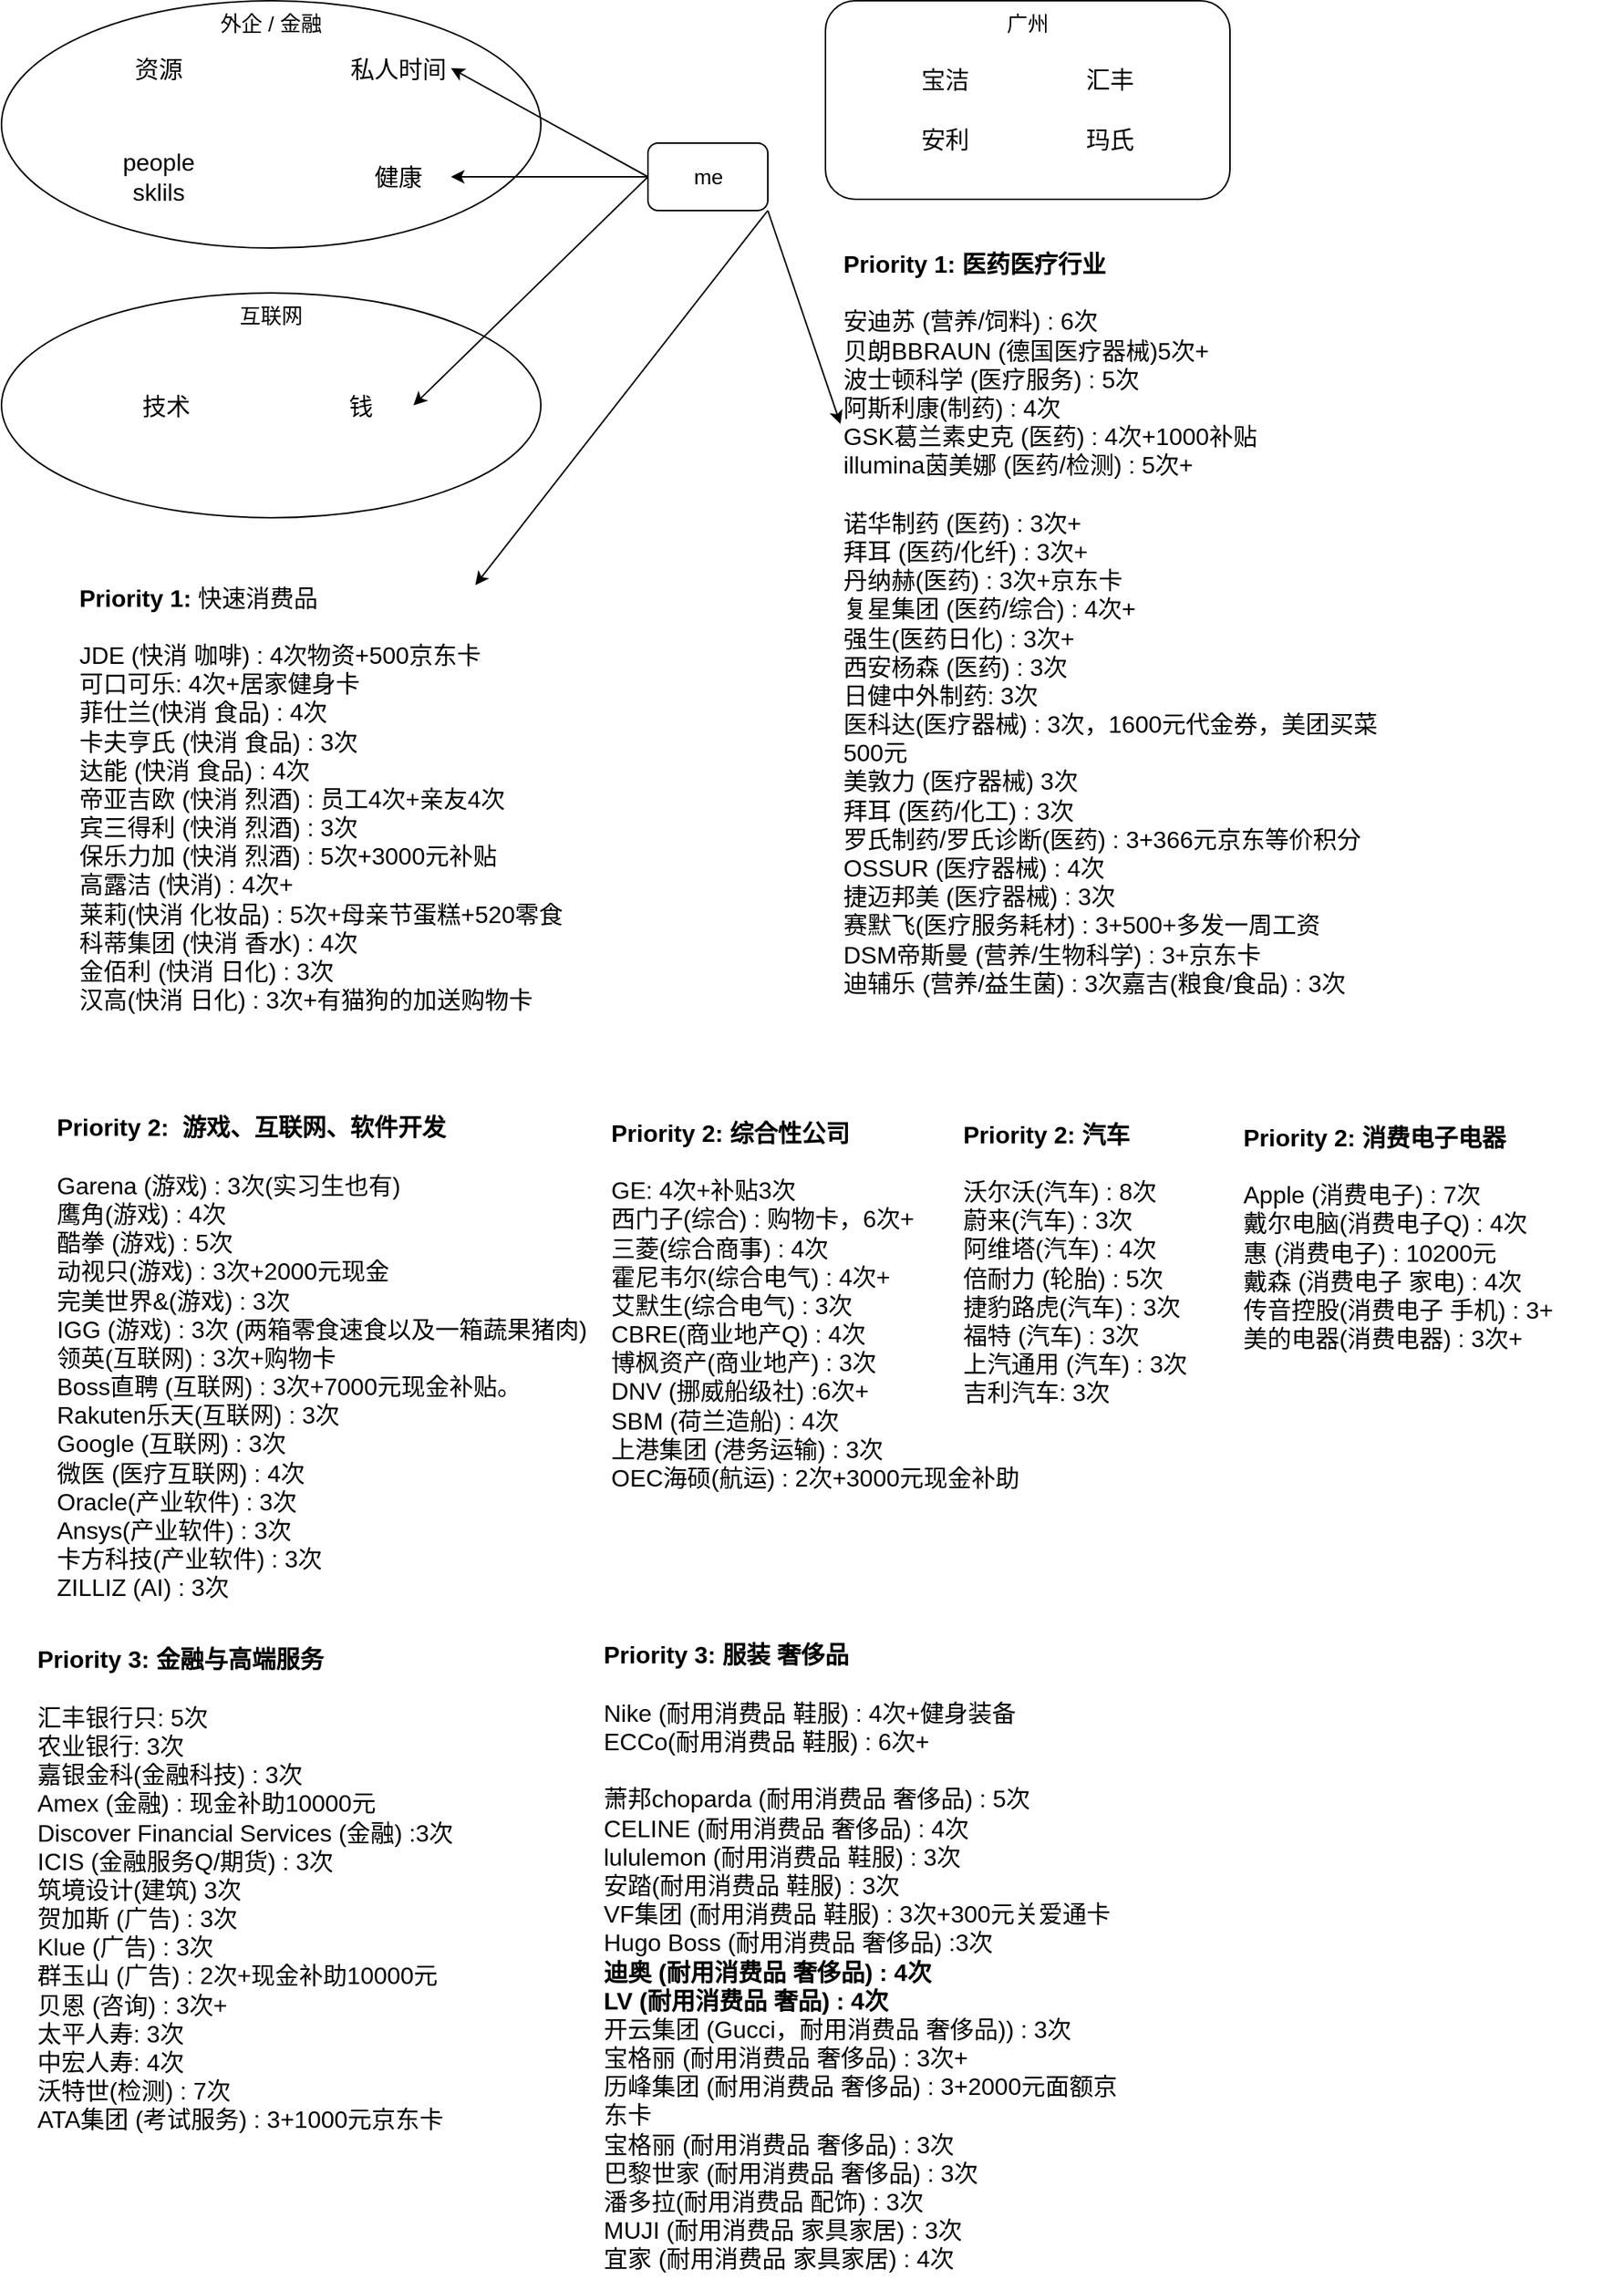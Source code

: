 <mxfile version="22.1.7" type="github" pages="4">
  <diagram name="职业路线" id="_Za5BC0m-HuaRFZVXyjK">
    <mxGraphModel dx="1591" dy="594" grid="1" gridSize="10" guides="1" tooltips="1" connect="1" arrows="1" fold="1" page="1" pageScale="1" pageWidth="827" pageHeight="1169" math="0" shadow="0">
      <root>
        <mxCell id="0" />
        <mxCell id="1" parent="0" />
        <mxCell id="OLXgDvLFEpSDpQCb60n3-9" style="rounded=0;orthogonalLoop=1;jettySize=auto;html=1;exitX=0;exitY=0.5;exitDx=0;exitDy=0;entryX=1;entryY=0.5;entryDx=0;entryDy=0;" edge="1" parent="1" source="hfD9s6qf3FZ00KF--jr7-19" target="OLXgDvLFEpSDpQCb60n3-6">
          <mxGeometry relative="1" as="geometry" />
        </mxCell>
        <mxCell id="qPP_2EEAZNo1Kc6QX6nm-1" style="rounded=0;orthogonalLoop=1;jettySize=auto;html=1;entryX=0.75;entryY=0;entryDx=0;entryDy=0;exitX=1;exitY=1;exitDx=0;exitDy=0;" edge="1" parent="1" source="hfD9s6qf3FZ00KF--jr7-19" target="OLXgDvLFEpSDpQCb60n3-25">
          <mxGeometry relative="1" as="geometry">
            <mxPoint x="460" y="230" as="sourcePoint" />
          </mxGeometry>
        </mxCell>
        <mxCell id="qPP_2EEAZNo1Kc6QX6nm-2" style="rounded=0;orthogonalLoop=1;jettySize=auto;html=1;exitX=1;exitY=1;exitDx=0;exitDy=0;entryX=0;entryY=0.25;entryDx=0;entryDy=0;" edge="1" parent="1" source="hfD9s6qf3FZ00KF--jr7-19" target="OLXgDvLFEpSDpQCb60n3-34">
          <mxGeometry relative="1" as="geometry" />
        </mxCell>
        <mxCell id="hfD9s6qf3FZ00KF--jr7-19" value="me" style="rounded=1;whiteSpace=wrap;html=1;fontSize=14;" parent="1" vertex="1">
          <mxGeometry x="431.5" y="137.5" width="80" height="45" as="geometry" />
        </mxCell>
        <mxCell id="OLXgDvLFEpSDpQCb60n3-1" value="外企 / 金融" style="ellipse;whiteSpace=wrap;html=1;fillColor=none;verticalAlign=top;fontSize=14;" vertex="1" parent="1">
          <mxGeometry y="42.5" width="360" height="165" as="geometry" />
        </mxCell>
        <mxCell id="OLXgDvLFEpSDpQCb60n3-2" value="互联网" style="ellipse;whiteSpace=wrap;html=1;fillColor=none;verticalAlign=top;fontSize=14;" vertex="1" parent="1">
          <mxGeometry y="237.5" width="360" height="150" as="geometry" />
        </mxCell>
        <mxCell id="OLXgDvLFEpSDpQCb60n3-3" value="资源" style="text;html=1;strokeColor=none;fillColor=none;align=center;verticalAlign=middle;whiteSpace=wrap;rounded=0;fontSize=16;" vertex="1" parent="1">
          <mxGeometry x="70" y="67.5" width="70" height="40" as="geometry" />
        </mxCell>
        <mxCell id="OLXgDvLFEpSDpQCb60n3-4" value="私人时间" style="text;html=1;strokeColor=none;fillColor=none;align=center;verticalAlign=middle;whiteSpace=wrap;rounded=0;fontSize=16;" vertex="1" parent="1">
          <mxGeometry x="230" y="67.5" width="70" height="40" as="geometry" />
        </mxCell>
        <mxCell id="OLXgDvLFEpSDpQCb60n3-5" value="技术" style="text;html=1;strokeColor=none;fillColor=none;align=center;verticalAlign=middle;whiteSpace=wrap;rounded=0;fontSize=16;" vertex="1" parent="1">
          <mxGeometry x="75" y="292.5" width="70" height="40" as="geometry" />
        </mxCell>
        <mxCell id="OLXgDvLFEpSDpQCb60n3-6" value="钱" style="text;html=1;strokeColor=none;fillColor=none;align=center;verticalAlign=middle;whiteSpace=wrap;rounded=0;fontSize=16;" vertex="1" parent="1">
          <mxGeometry x="205" y="292.5" width="70" height="40" as="geometry" />
        </mxCell>
        <mxCell id="OLXgDvLFEpSDpQCb60n3-7" value="people sklils" style="text;html=1;strokeColor=none;fillColor=none;align=center;verticalAlign=middle;whiteSpace=wrap;rounded=0;fontSize=16;labelBorderColor=none;" vertex="1" parent="1">
          <mxGeometry x="70" y="140" width="70" height="40" as="geometry" />
        </mxCell>
        <mxCell id="OLXgDvLFEpSDpQCb60n3-8" value="健康" style="text;html=1;strokeColor=none;fillColor=none;align=center;verticalAlign=middle;whiteSpace=wrap;rounded=0;fontSize=16;" vertex="1" parent="1">
          <mxGeometry x="230" y="140" width="70" height="40" as="geometry" />
        </mxCell>
        <mxCell id="OLXgDvLFEpSDpQCb60n3-10" style="rounded=0;orthogonalLoop=1;jettySize=auto;html=1;exitX=0;exitY=0.5;exitDx=0;exitDy=0;entryX=1;entryY=0.5;entryDx=0;entryDy=0;" edge="1" parent="1" source="hfD9s6qf3FZ00KF--jr7-19" target="OLXgDvLFEpSDpQCb60n3-8">
          <mxGeometry relative="1" as="geometry">
            <mxPoint x="-90" y="245.5" as="sourcePoint" />
            <mxPoint x="215" y="342.5" as="targetPoint" />
          </mxGeometry>
        </mxCell>
        <mxCell id="OLXgDvLFEpSDpQCb60n3-11" style="rounded=0;orthogonalLoop=1;jettySize=auto;html=1;exitX=0;exitY=0.5;exitDx=0;exitDy=0;entryX=1;entryY=0.5;entryDx=0;entryDy=0;" edge="1" parent="1" source="hfD9s6qf3FZ00KF--jr7-19" target="OLXgDvLFEpSDpQCb60n3-4">
          <mxGeometry relative="1" as="geometry">
            <mxPoint x="-50" y="265.5" as="sourcePoint" />
            <mxPoint x="240" y="190.5" as="targetPoint" />
          </mxGeometry>
        </mxCell>
        <mxCell id="OLXgDvLFEpSDpQCb60n3-14" value="广州" style="rounded=1;whiteSpace=wrap;html=1;fontSize=14;verticalAlign=top;fillColor=none;" vertex="1" parent="1">
          <mxGeometry x="550" y="42.5" width="270" height="132.5" as="geometry" />
        </mxCell>
        <mxCell id="OLXgDvLFEpSDpQCb60n3-15" value="安利" style="text;html=1;strokeColor=none;fillColor=none;align=center;verticalAlign=middle;whiteSpace=wrap;rounded=0;fontSize=16;" vertex="1" parent="1">
          <mxGeometry x="595" y="115" width="70" height="40" as="geometry" />
        </mxCell>
        <mxCell id="OLXgDvLFEpSDpQCb60n3-16" value="玛氏" style="text;html=1;strokeColor=none;fillColor=none;align=center;verticalAlign=middle;whiteSpace=wrap;rounded=0;fontSize=16;" vertex="1" parent="1">
          <mxGeometry x="705" y="115" width="70" height="40" as="geometry" />
        </mxCell>
        <mxCell id="OLXgDvLFEpSDpQCb60n3-17" value="汇丰" style="text;html=1;strokeColor=none;fillColor=none;align=center;verticalAlign=middle;whiteSpace=wrap;rounded=0;fontSize=16;" vertex="1" parent="1">
          <mxGeometry x="705" y="75" width="70" height="40" as="geometry" />
        </mxCell>
        <mxCell id="OLXgDvLFEpSDpQCb60n3-18" value="宝洁" style="text;html=1;strokeColor=none;fillColor=none;align=center;verticalAlign=middle;whiteSpace=wrap;rounded=0;fontSize=16;" vertex="1" parent="1">
          <mxGeometry x="595" y="75" width="70" height="40" as="geometry" />
        </mxCell>
        <mxCell id="OLXgDvLFEpSDpQCb60n3-25" value="&lt;b style=&quot;border-color: var(--border-color);&quot;&gt;Priority 1:&amp;nbsp;&lt;span style=&quot;background-color: initial; font-weight: normal;&quot;&gt;快速消费品&lt;/span&gt;&lt;br&gt;&lt;/b&gt;&lt;div&gt;&lt;br&gt;&lt;/div&gt;&lt;div&gt;JDE (快消 咖啡) : 4次物资+500京东卡&lt;/div&gt;&lt;div&gt;可口可乐: 4次+居家健身卡&lt;/div&gt;&lt;div&gt;菲仕兰(快消 食品) : 4次&lt;/div&gt;&lt;div&gt;卡夫亨氏 (快消 食品) : 3次&lt;/div&gt;&lt;div&gt;达能 (快消 食品) : 4次&lt;/div&gt;&lt;div&gt;帝亚吉欧 (快消 烈酒) : 员工4次+亲友4次&lt;/div&gt;&lt;div&gt;宾三得利 (快消 烈酒) : 3次&lt;/div&gt;&lt;div&gt;保乐力加 (快消 烈酒) : 5次+3000元补贴&lt;/div&gt;&lt;div&gt;高露洁 (快消) : 4次+&lt;/div&gt;&lt;div&gt;莱莉(快消 化妆品) : 5次+母亲节蛋糕+520零食&lt;/div&gt;&lt;div&gt;科蒂集团 (快消 香水) : 4次&lt;/div&gt;&lt;div&gt;金佰利 (快消 日化) : 3次&lt;/div&gt;&lt;div&gt;汉高(快消 日化) : 3次+有猫狗的加送购物卡&lt;/div&gt;" style="text;html=1;strokeColor=none;fillColor=none;align=left;verticalAlign=middle;whiteSpace=wrap;rounded=0;fontSize=16;" vertex="1" parent="1">
          <mxGeometry x="50" y="432.5" width="355" height="285" as="geometry" />
        </mxCell>
        <mxCell id="OLXgDvLFEpSDpQCb60n3-29" value="&lt;b style=&quot;border-color: var(--border-color);&quot;&gt;Priority 3:&amp;nbsp;&lt;b style=&quot;background-color: initial;&quot;&gt;服装 奢侈品&lt;/b&gt;&lt;br&gt;&lt;/b&gt;&lt;div&gt;&lt;br&gt;&lt;/div&gt;&lt;div&gt;&lt;div style=&quot;border-color: var(--border-color);&quot;&gt;Nike (耐用消费品 鞋服) : 4次+健身装备&lt;/div&gt;&lt;div style=&quot;border-color: var(--border-color);&quot;&gt;ECCo(耐用消费品 鞋服) : 6次+&lt;/div&gt;&lt;/div&gt;&lt;div style=&quot;border-color: var(--border-color);&quot;&gt;&lt;div style=&quot;border-color: var(--border-color);&quot;&gt;&lt;br&gt;&lt;/div&gt;&lt;div style=&quot;border-color: var(--border-color);&quot;&gt;萧邦choparda (耐用消费品 奢侈品) : 5次&lt;/div&gt;&lt;div style=&quot;border-color: var(--border-color);&quot;&gt;CELINE (耐用消费品 奢侈品) : 4次&lt;br&gt;&lt;/div&gt;&lt;/div&gt;&lt;div&gt;lululemon (耐用消费品 鞋服) : 3次&lt;/div&gt;&lt;div&gt;安踏(耐用消费品 鞋服) : 3次&lt;/div&gt;&lt;div&gt;VF集团 (耐用消费品 鞋服) : 3次+300元关爱通卡&lt;/div&gt;&lt;div&gt;Hugo Boss (耐用消费品 奢侈品) :3次&lt;/div&gt;&lt;div&gt;&lt;b&gt;迪奥 (耐用消费品 奢侈品) : 4次&lt;/b&gt;&lt;br&gt;&lt;/div&gt;&lt;div&gt;&lt;b&gt;LV (耐用消费品 奢品) : 4次&lt;/b&gt;&lt;/div&gt;&lt;div&gt;开云集团 (Gucci，耐用消费品 奢侈品)) : 3次&lt;/div&gt;&lt;div&gt;宝格丽 (耐用消费品 奢侈品) : 3次+&lt;/div&gt;&lt;div&gt;历峰集团 (耐用消费品 奢侈品) : 3+2000元面额京东卡&lt;/div&gt;&lt;div&gt;宝格丽 (耐用消费品 奢侈品) : 3次&lt;/div&gt;&lt;div&gt;巴黎世家 (耐用消费品 奢侈品) : 3次&lt;/div&gt;&lt;div&gt;潘多拉(耐用消费品 配饰) : 3次&lt;/div&gt;&lt;div&gt;MUJI (耐用消费品 家具家居) : 3次&lt;/div&gt;&lt;div&gt;宜家 (耐用消费品 家具家居) : 4次&lt;/div&gt;" style="text;html=1;strokeColor=none;fillColor=none;align=left;verticalAlign=middle;whiteSpace=wrap;rounded=0;fontSize=16;" vertex="1" parent="1">
          <mxGeometry x="400" y="1132.5" width="360" height="430" as="geometry" />
        </mxCell>
        <mxCell id="OLXgDvLFEpSDpQCb60n3-34" value="&lt;div&gt;&lt;b&gt;Priority 1: 医药医疗行业&lt;/b&gt;&lt;/div&gt;&lt;div&gt;&lt;br&gt;&lt;/div&gt;安迪苏 (营养/饲料) : 6次&lt;br&gt;&lt;div&gt;贝朗BBRAUN (德国医疗器械)5次+&lt;/div&gt;&lt;div&gt;波士顿科学 (医疗服务) : 5次&lt;/div&gt;&lt;div&gt;阿斯利康(制药) : 4次&lt;/div&gt;GSK葛兰素史克 (医药) : 4次+1000补贴&lt;br&gt;illumina茵美娜 (医药/检测) : 5次+&lt;br&gt;&lt;br&gt;&lt;div&gt;诺华制药 (医药) : 3次+&lt;/div&gt;&lt;div&gt;拜耳 (医药/化纤) : 3次+&lt;/div&gt;&lt;div&gt;丹纳赫(医药) : 3次+京东卡&lt;/div&gt;&lt;div&gt;复星集团 (医药/综合) : 4次+&lt;/div&gt;&lt;div&gt;强生(医药日化) : 3次+&lt;/div&gt;&lt;div&gt;西安杨森 (医药) : 3次&lt;/div&gt;&lt;div&gt;日健中外制药: 3次&lt;/div&gt;&lt;div&gt;医科达(医疗器械) : 3次，1600元代金券，美团买菜500元&lt;/div&gt;&lt;div&gt;美敦力 (医疗器械) 3次&lt;/div&gt;&lt;div&gt;拜耳 (医药/化工) : 3次&lt;/div&gt;&lt;div&gt;罗氏制药/罗氏诊断(医药) : 3+366元京东等价积分&lt;/div&gt;&lt;div&gt;OSSUR (医疗器械) : 4次&lt;/div&gt;&lt;div&gt;捷迈邦美 (医疗器械) : 3次&lt;/div&gt;&lt;div&gt;赛默飞(医疗服务耗材) : 3+500+多发一周工资&lt;/div&gt;&lt;div&gt;&lt;div style=&quot;border-color: var(--border-color);&quot;&gt;&lt;span style=&quot;background-color: initial;&quot;&gt;DSM帝斯曼 (营养/生物科学) : 3+京东卡&lt;/span&gt;&lt;br&gt;&lt;/div&gt;&lt;div style=&quot;border-color: var(--border-color);&quot;&gt;迪辅乐 (营养/益生菌) : 3次嘉吉(粮食/食品) : 3次&lt;/div&gt;&lt;/div&gt;" style="text;html=1;strokeColor=none;fillColor=none;align=left;verticalAlign=middle;whiteSpace=wrap;rounded=0;fontSize=16;" vertex="1" parent="1">
          <mxGeometry x="560" y="192.5" width="360" height="530" as="geometry" />
        </mxCell>
        <mxCell id="OLXgDvLFEpSDpQCb60n3-35" value="&lt;b style=&quot;border-color: var(--border-color);&quot;&gt;Priority 2:&amp;nbsp;&lt;b style=&quot;background-color: initial;&quot;&gt;消费电子电器&lt;/b&gt;&lt;br&gt;&lt;/b&gt;&lt;div&gt;&lt;b&gt;&lt;br&gt;&lt;/b&gt;&lt;/div&gt;&lt;div&gt;Apple (消费电子) : 7次&lt;/div&gt;&lt;div&gt;戴尔电脑(消费电子Q) : 4次&lt;/div&gt;&lt;div&gt;惠 (消费电子) : 10200元&lt;/div&gt;&lt;div&gt;戴森 (消费电子 家电) : 4次&lt;/div&gt;&lt;div&gt;传音控股(消费电子 手机) : 3+&lt;/div&gt;&lt;div&gt;美的电器(消费电器) : 3次+&lt;/div&gt;" style="text;html=1;strokeColor=none;fillColor=none;align=left;verticalAlign=middle;whiteSpace=wrap;rounded=0;fontSize=16;" vertex="1" parent="1">
          <mxGeometry x="827" y="780" width="255" height="175" as="geometry" />
        </mxCell>
        <mxCell id="OLXgDvLFEpSDpQCb60n3-36" value="&lt;b style=&quot;border-color: var(--border-color);&quot;&gt;Priority 2:&amp;nbsp;&lt;/b&gt;&lt;b&gt;汽车&lt;/b&gt;&lt;br&gt;&lt;br&gt;沃尔沃(汽车) : 8次&lt;br&gt;蔚来(汽车) : 3次&lt;br&gt;阿维塔(汽车) : 4次&lt;br&gt;倍耐力 (轮胎) : 5次&lt;br&gt;捷豹路虎(汽车) : 3次&lt;br&gt;福特 (汽车) : 3次&lt;br&gt;上汽通用 (汽车) : 3次&lt;br&gt;吉利汽车: 3次" style="text;html=1;strokeColor=none;fillColor=none;align=left;verticalAlign=middle;whiteSpace=wrap;rounded=0;fontSize=16;" vertex="1" parent="1">
          <mxGeometry x="640" y="780" width="180" height="210" as="geometry" />
        </mxCell>
        <mxCell id="OLXgDvLFEpSDpQCb60n3-37" value="&lt;b style=&quot;border-color: var(--border-color);&quot;&gt;Priority 2:&amp;nbsp;&amp;nbsp;&lt;b style=&quot;background-color: initial;&quot;&gt;游戏、互联网、软件开发&lt;/b&gt;&lt;br&gt;&lt;/b&gt;&lt;div&gt;&lt;br&gt;&lt;/div&gt;&lt;div&gt;Garena (游戏) : 3次(实习生也有)&lt;/div&gt;&lt;div&gt;鹰角(游戏) : 4次&lt;/div&gt;&lt;div&gt;酷拳 (游戏) : 5次&lt;/div&gt;&lt;div&gt;动视只(游戏) : 3次+2000元现金&lt;/div&gt;&lt;div&gt;完美世界&amp;amp;(游戏) : 3次&lt;/div&gt;&lt;div&gt;IGG (游戏) : 3次 (两箱零食速食以及一箱蔬果猪肉)&lt;/div&gt;&lt;div&gt;领英(互联网) : 3次+购物卡&lt;/div&gt;&lt;div&gt;Boss直聘 (互联网) : 3次+7000元现金补贴。&lt;/div&gt;&lt;div&gt;Rakuten乐天(互联网) : 3次&lt;/div&gt;&lt;div&gt;Google (互联网) : 3次&lt;/div&gt;&lt;div&gt;微医 (医疗互联网) : 4次&lt;/div&gt;&lt;div&gt;Oracle(产业软件) : 3次&lt;/div&gt;&lt;div&gt;Ansys(产业软件) : 3次&lt;/div&gt;&lt;div&gt;卡方科技(产业软件) : 3次&lt;/div&gt;&lt;div&gt;ZILLIZ (AI) : 3次&lt;/div&gt;" style="text;html=1;strokeColor=none;fillColor=none;align=left;verticalAlign=middle;whiteSpace=wrap;rounded=0;fontSize=16;" vertex="1" parent="1">
          <mxGeometry x="35" y="772.5" width="365" height="350" as="geometry" />
        </mxCell>
        <mxCell id="OLXgDvLFEpSDpQCb60n3-38" value="&lt;b style=&quot;border-color: var(--border-color);&quot;&gt;Priority 3:&amp;nbsp;&lt;b style=&quot;background-color: initial;&quot;&gt;金融与高端服务&lt;/b&gt;&lt;br&gt;&lt;/b&gt;&lt;div&gt;&lt;br&gt;&lt;/div&gt;&lt;div&gt;汇丰银行只: 5次&lt;/div&gt;&lt;div&gt;农业银行: 3次&lt;/div&gt;&lt;div&gt;嘉银金科(金融科技) : 3次&lt;/div&gt;&lt;div&gt;Amex (金融) : 现金补助10000元&lt;/div&gt;&lt;div&gt;Discover Financial Services (金融) :3次&lt;/div&gt;&lt;div&gt;ICIS (金融服务Q/期货) : 3次&lt;/div&gt;&lt;div&gt;筑境设计(建筑) 3次&lt;/div&gt;&lt;div&gt;贺加斯 (广告) : 3次&lt;/div&gt;&lt;div&gt;Klue (广告) : 3次&lt;/div&gt;&lt;div&gt;群玉山 (广告) : 2次+现金补助10000元&lt;/div&gt;&lt;div&gt;贝恩 (咨询) : 3次+&lt;/div&gt;&lt;div&gt;太平人寿: 3次&lt;/div&gt;&lt;div&gt;中宏人寿: 4次&lt;/div&gt;&lt;div&gt;沃特世(检测) : 7次&lt;/div&gt;&lt;div&gt;ATA集团 (考试服务) : 3+1000元京东卡&lt;/div&gt;" style="text;html=1;strokeColor=none;fillColor=none;align=left;verticalAlign=middle;whiteSpace=wrap;rounded=0;fontSize=16;" vertex="1" parent="1">
          <mxGeometry x="21.5" y="1132.5" width="410" height="341" as="geometry" />
        </mxCell>
        <mxCell id="OLXgDvLFEpSDpQCb60n3-39" value="&lt;b style=&quot;border-color: var(--border-color);&quot;&gt;Priority 2:&amp;nbsp;&lt;b style=&quot;background-color: initial;&quot;&gt;综合性公司&lt;/b&gt;&lt;br&gt;&lt;/b&gt;&lt;div&gt;&lt;br&gt;&lt;/div&gt;&lt;div&gt;GE: 4次+补贴3次&lt;/div&gt;&lt;div&gt;西门子(综合) : 购物卡，6次+&lt;/div&gt;&lt;div&gt;三菱(综合商事) : 4次&lt;/div&gt;&lt;div&gt;霍尼韦尔(综合电气) : 4次+&lt;/div&gt;&lt;div&gt;艾默生(综合电气) : 3次&lt;/div&gt;&lt;div&gt;CBRE(商业地产Q) : 4次&lt;/div&gt;&lt;div&gt;博枫资产(商业地产) : 3次&lt;/div&gt;&lt;div&gt;DNV (挪威船级社) :6次+&lt;/div&gt;&lt;div&gt;SBM (荷兰造船) : 4次&lt;/div&gt;&lt;div&gt;上港集团 (港务运输) : 3次&lt;/div&gt;&lt;div&gt;OEC海硕(航运) : 2次+3000元现金补助&lt;/div&gt;" style="text;html=1;strokeColor=none;fillColor=none;align=left;verticalAlign=middle;whiteSpace=wrap;rounded=0;fontSize=16;" vertex="1" parent="1">
          <mxGeometry x="405" y="790" width="275" height="246" as="geometry" />
        </mxCell>
      </root>
    </mxGraphModel>
  </diagram>
  <diagram id="gGbQv3ZM4eX6M6ayhFO-" name="职场">
    <mxGraphModel dx="1477" dy="551" grid="1" gridSize="10" guides="1" tooltips="1" connect="1" arrows="1" fold="1" page="1" pageScale="1" pageWidth="827" pageHeight="1169" math="0" shadow="0">
      <root>
        <mxCell id="0" />
        <mxCell id="1" parent="0" />
        <mxCell id="I9nXeq7taqKS-i8R0qpw-6" style="rounded=0;orthogonalLoop=1;jettySize=auto;html=1;exitX=0.5;exitY=1;exitDx=0;exitDy=0;entryX=0.5;entryY=0;entryDx=0;entryDy=0;" parent="1" source="jaQP5pOw3-lSJj2iyBlf-1" target="I9nXeq7taqKS-i8R0qpw-4" edge="1">
          <mxGeometry relative="1" as="geometry" />
        </mxCell>
        <mxCell id="jaQP5pOw3-lSJj2iyBlf-1" value="勤力" style="rounded=1;whiteSpace=wrap;html=1;fontSize=14;" parent="1" vertex="1">
          <mxGeometry x="470" y="90" width="120" height="60" as="geometry" />
        </mxCell>
        <mxCell id="jaQP5pOw3-lSJj2iyBlf-5" style="edgeStyle=orthogonalEdgeStyle;rounded=0;orthogonalLoop=1;jettySize=auto;html=1;exitX=0.5;exitY=1;exitDx=0;exitDy=0;entryX=0.5;entryY=0;entryDx=0;entryDy=0;startArrow=classic;startFill=1;fontSize=14;" parent="1" source="jaQP5pOw3-lSJj2iyBlf-2" target="jaQP5pOw3-lSJj2iyBlf-3" edge="1">
          <mxGeometry relative="1" as="geometry" />
        </mxCell>
        <mxCell id="jaQP5pOw3-lSJj2iyBlf-11" value="制衡" style="edgeLabel;html=1;align=center;verticalAlign=middle;resizable=0;points=[];fontSize=14;" parent="jaQP5pOw3-lSJj2iyBlf-5" vertex="1" connectable="0">
          <mxGeometry x="-0.008" y="-1" relative="1" as="geometry">
            <mxPoint as="offset" />
          </mxGeometry>
        </mxCell>
        <mxCell id="I9nXeq7taqKS-i8R0qpw-9" style="edgeStyle=orthogonalEdgeStyle;rounded=0;orthogonalLoop=1;jettySize=auto;html=1;exitX=0.5;exitY=0;exitDx=0;exitDy=0;entryX=0.5;entryY=0;entryDx=0;entryDy=0;" parent="1" source="jaQP5pOw3-lSJj2iyBlf-2" target="I9nXeq7taqKS-i8R0qpw-3" edge="1">
          <mxGeometry relative="1" as="geometry">
            <Array as="points">
              <mxPoint x="130" y="50" />
              <mxPoint x="670" y="50" />
            </Array>
          </mxGeometry>
        </mxCell>
        <mxCell id="jaQP5pOw3-lSJj2iyBlf-2" value="聪明" style="rounded=1;whiteSpace=wrap;html=1;fontSize=14;" parent="1" vertex="1">
          <mxGeometry x="70" y="90" width="120" height="60" as="geometry" />
        </mxCell>
        <mxCell id="jaQP5pOw3-lSJj2iyBlf-14" style="edgeStyle=orthogonalEdgeStyle;rounded=0;orthogonalLoop=1;jettySize=auto;html=1;exitX=0.5;exitY=1;exitDx=0;exitDy=0;entryX=0.5;entryY=0;entryDx=0;entryDy=0;" parent="1" source="jaQP5pOw3-lSJj2iyBlf-3" target="jaQP5pOw3-lSJj2iyBlf-9" edge="1">
          <mxGeometry relative="1" as="geometry" />
        </mxCell>
        <mxCell id="jaQP5pOw3-lSJj2iyBlf-3" value="安全" style="rounded=1;whiteSpace=wrap;html=1;fontSize=14;" parent="1" vertex="1">
          <mxGeometry x="70" y="240" width="120" height="60" as="geometry" />
        </mxCell>
        <mxCell id="jaQP5pOw3-lSJj2iyBlf-6" style="edgeStyle=orthogonalEdgeStyle;rounded=0;orthogonalLoop=1;jettySize=auto;html=1;exitX=0.5;exitY=1;exitDx=0;exitDy=0;fontSize=14;entryX=0.5;entryY=0;entryDx=0;entryDy=0;" parent="1" source="jaQP5pOw3-lSJj2iyBlf-4" target="I9nXeq7taqKS-i8R0qpw-1" edge="1">
          <mxGeometry relative="1" as="geometry">
            <mxPoint x="340" y="220" as="targetPoint" />
          </mxGeometry>
        </mxCell>
        <mxCell id="I9nXeq7taqKS-i8R0qpw-13" style="rounded=0;orthogonalLoop=1;jettySize=auto;html=1;exitX=0.5;exitY=1;exitDx=0;exitDy=0;entryX=0.5;entryY=0;entryDx=0;entryDy=0;" parent="1" source="jaQP5pOw3-lSJj2iyBlf-4" target="jaQP5pOw3-lSJj2iyBlf-3" edge="1">
          <mxGeometry relative="1" as="geometry" />
        </mxCell>
        <mxCell id="jaQP5pOw3-lSJj2iyBlf-4" value="拍马屁" style="rounded=1;whiteSpace=wrap;html=1;fontSize=14;" parent="1" vertex="1">
          <mxGeometry x="280" y="90" width="120" height="60" as="geometry" />
        </mxCell>
        <mxCell id="I9nXeq7taqKS-i8R0qpw-11" style="edgeStyle=orthogonalEdgeStyle;rounded=0;orthogonalLoop=1;jettySize=auto;html=1;exitX=0.5;exitY=1;exitDx=0;exitDy=0;entryX=1;entryY=0.5;entryDx=0;entryDy=0;" parent="1" source="jaQP5pOw3-lSJj2iyBlf-8" target="I9nXeq7taqKS-i8R0qpw-1" edge="1">
          <mxGeometry relative="1" as="geometry" />
        </mxCell>
        <mxCell id="I9nXeq7taqKS-i8R0qpw-12" style="edgeStyle=orthogonalEdgeStyle;rounded=0;orthogonalLoop=1;jettySize=auto;html=1;exitX=0.5;exitY=1;exitDx=0;exitDy=0;entryX=0;entryY=0.5;entryDx=0;entryDy=0;" parent="1" source="jaQP5pOw3-lSJj2iyBlf-8" target="I9nXeq7taqKS-i8R0qpw-4" edge="1">
          <mxGeometry relative="1" as="geometry" />
        </mxCell>
        <mxCell id="jaQP5pOw3-lSJj2iyBlf-8" value="谦虚" style="rounded=1;whiteSpace=wrap;html=1;fontSize=14;" parent="1" vertex="1">
          <mxGeometry x="410" y="180" width="120" height="60" as="geometry" />
        </mxCell>
        <mxCell id="jaQP5pOw3-lSJj2iyBlf-9" value="资源倾斜" style="rounded=1;whiteSpace=wrap;html=1;fontSize=14;" parent="1" vertex="1">
          <mxGeometry x="280" y="390" width="120" height="60" as="geometry" />
        </mxCell>
        <mxCell id="I9nXeq7taqKS-i8R0qpw-2" style="edgeStyle=orthogonalEdgeStyle;rounded=0;orthogonalLoop=1;jettySize=auto;html=1;exitX=0.5;exitY=1;exitDx=0;exitDy=0;entryX=0.5;entryY=0;entryDx=0;entryDy=0;" parent="1" source="I9nXeq7taqKS-i8R0qpw-1" target="jaQP5pOw3-lSJj2iyBlf-9" edge="1">
          <mxGeometry relative="1" as="geometry" />
        </mxCell>
        <mxCell id="I9nXeq7taqKS-i8R0qpw-1" value="情绪价值" style="rounded=1;whiteSpace=wrap;html=1;fontSize=14;" parent="1" vertex="1">
          <mxGeometry x="280" y="240" width="120" height="60" as="geometry" />
        </mxCell>
        <mxCell id="I9nXeq7taqKS-i8R0qpw-8" style="rounded=0;orthogonalLoop=1;jettySize=auto;html=1;exitX=0.5;exitY=1;exitDx=0;exitDy=0;entryX=0.5;entryY=0;entryDx=0;entryDy=0;" parent="1" source="I9nXeq7taqKS-i8R0qpw-3" target="I9nXeq7taqKS-i8R0qpw-4" edge="1">
          <mxGeometry relative="1" as="geometry" />
        </mxCell>
        <mxCell id="I9nXeq7taqKS-i8R0qpw-3" value="能出活" style="rounded=1;whiteSpace=wrap;html=1;fontSize=14;" parent="1" vertex="1">
          <mxGeometry x="610" y="90" width="120" height="60" as="geometry" />
        </mxCell>
        <mxCell id="I9nXeq7taqKS-i8R0qpw-7" style="edgeStyle=orthogonalEdgeStyle;rounded=0;orthogonalLoop=1;jettySize=auto;html=1;exitX=0.5;exitY=1;exitDx=0;exitDy=0;entryX=0.5;entryY=0;entryDx=0;entryDy=0;" parent="1" source="I9nXeq7taqKS-i8R0qpw-4" target="jaQP5pOw3-lSJj2iyBlf-9" edge="1">
          <mxGeometry relative="1" as="geometry" />
        </mxCell>
        <mxCell id="I9nXeq7taqKS-i8R0qpw-4" value="信任" style="rounded=1;whiteSpace=wrap;html=1;fontSize=14;" parent="1" vertex="1">
          <mxGeometry x="540" y="240" width="120" height="60" as="geometry" />
        </mxCell>
        <mxCell id="DlQa9UDnAmDZj_f0b7ee-2" style="edgeStyle=orthogonalEdgeStyle;rounded=0;orthogonalLoop=1;jettySize=auto;html=1;exitX=1;exitY=0.5;exitDx=0;exitDy=0;entryX=0;entryY=0.5;entryDx=0;entryDy=0;" edge="1" parent="1" source="oe_9tONIF1Sl8x2S5foM-6" target="iI42hL9nlT6waoNLentD-1">
          <mxGeometry relative="1" as="geometry" />
        </mxCell>
        <mxCell id="iI42hL9nlT6waoNLentD-4" style="edgeStyle=orthogonalEdgeStyle;rounded=0;orthogonalLoop=1;jettySize=auto;html=1;exitX=1;exitY=0.5;exitDx=0;exitDy=0;entryX=0;entryY=0.5;entryDx=0;entryDy=0;" edge="1" parent="1" source="oe_9tONIF1Sl8x2S5foM-6" target="iI42hL9nlT6waoNLentD-2">
          <mxGeometry relative="1" as="geometry" />
        </mxCell>
        <mxCell id="iI42hL9nlT6waoNLentD-5" style="edgeStyle=orthogonalEdgeStyle;rounded=0;orthogonalLoop=1;jettySize=auto;html=1;exitX=1;exitY=0.5;exitDx=0;exitDy=0;entryX=0;entryY=0.5;entryDx=0;entryDy=0;" edge="1" parent="1" source="oe_9tONIF1Sl8x2S5foM-6" target="iI42hL9nlT6waoNLentD-3">
          <mxGeometry relative="1" as="geometry" />
        </mxCell>
        <mxCell id="oe_9tONIF1Sl8x2S5foM-6" value="b" style="rounded=1;whiteSpace=wrap;html=1;" vertex="1" parent="1">
          <mxGeometry x="50" y="720" width="120" height="60" as="geometry" />
        </mxCell>
        <mxCell id="oe_9tONIF1Sl8x2S5foM-9" value="经验老道" style="rounded=1;whiteSpace=wrap;html=1;" vertex="1" parent="1">
          <mxGeometry x="590" y="790" width="120" height="60" as="geometry" />
        </mxCell>
        <mxCell id="oe_9tONIF1Sl8x2S5foM-10" value="需要安全不超车" style="rounded=1;whiteSpace=wrap;html=1;" vertex="1" parent="1">
          <mxGeometry x="590" y="570" width="120" height="60" as="geometry" />
        </mxCell>
        <mxCell id="oe_9tONIF1Sl8x2S5foM-11" value="需要被尊重" style="rounded=1;whiteSpace=wrap;html=1;" vertex="1" parent="1">
          <mxGeometry x="590" y="715" width="120" height="60" as="geometry" />
        </mxCell>
        <mxCell id="oe_9tONIF1Sl8x2S5foM-12" value="1. 给老板细节&lt;br&gt;2. 给老板feature&lt;br&gt;3. 给师傅 尊重和安全，不超车" style="text;html=1;strokeColor=none;fillColor=none;align=center;verticalAlign=middle;whiteSpace=wrap;rounded=0;" vertex="1" parent="1">
          <mxGeometry x="750" y="170" width="210" height="58" as="geometry" />
        </mxCell>
        <mxCell id="oe_9tONIF1Sl8x2S5foM-13" value="1. 所以我给idea bob 合作实现，可以获得一定的支持，但实现出来的东西质量有问题&lt;br&gt;2. 还是我出 idea 直接给领导报，自己+外包来实现，跑师傅前。工资高了但跑了对团队更伤" style="text;html=1;strokeColor=none;fillColor=none;align=center;verticalAlign=middle;whiteSpace=wrap;rounded=0;" vertex="1" parent="1">
          <mxGeometry x="760" y="775" width="210" height="90" as="geometry" />
        </mxCell>
        <mxCell id="DlQa9UDnAmDZj_f0b7ee-1" value="业绩 KPI" style="rounded=1;whiteSpace=wrap;html=1;" vertex="1" parent="1">
          <mxGeometry x="590" y="640" width="120" height="60" as="geometry" />
        </mxCell>
        <mxCell id="iI42hL9nlT6waoNLentD-6" style="edgeStyle=orthogonalEdgeStyle;rounded=0;orthogonalLoop=1;jettySize=auto;html=1;exitX=1;exitY=0.5;exitDx=0;exitDy=0;entryX=0;entryY=0.5;entryDx=0;entryDy=0;" edge="1" parent="1" source="iI42hL9nlT6waoNLentD-1" target="DlQa9UDnAmDZj_f0b7ee-1">
          <mxGeometry relative="1" as="geometry" />
        </mxCell>
        <mxCell id="iI42hL9nlT6waoNLentD-7" style="edgeStyle=orthogonalEdgeStyle;rounded=0;orthogonalLoop=1;jettySize=auto;html=1;exitX=1;exitY=0.5;exitDx=0;exitDy=0;entryX=0;entryY=0.5;entryDx=0;entryDy=0;" edge="1" parent="1" source="iI42hL9nlT6waoNLentD-1" target="oe_9tONIF1Sl8x2S5foM-10">
          <mxGeometry relative="1" as="geometry" />
        </mxCell>
        <mxCell id="iI42hL9nlT6waoNLentD-8" style="edgeStyle=orthogonalEdgeStyle;rounded=0;orthogonalLoop=1;jettySize=auto;html=1;exitX=1;exitY=0.5;exitDx=0;exitDy=0;entryX=0;entryY=0.5;entryDx=0;entryDy=0;" edge="1" parent="1" source="iI42hL9nlT6waoNLentD-1" target="oe_9tONIF1Sl8x2S5foM-11">
          <mxGeometry relative="1" as="geometry" />
        </mxCell>
        <mxCell id="iI42hL9nlT6waoNLentD-1" value="需求" style="rounded=1;whiteSpace=wrap;html=1;" vertex="1" parent="1">
          <mxGeometry x="290" y="640" width="120" height="60" as="geometry" />
        </mxCell>
        <mxCell id="iI42hL9nlT6waoNLentD-9" style="edgeStyle=orthogonalEdgeStyle;rounded=0;orthogonalLoop=1;jettySize=auto;html=1;exitX=1;exitY=0.5;exitDx=0;exitDy=0;entryX=0;entryY=0.5;entryDx=0;entryDy=0;" edge="1" parent="1" source="iI42hL9nlT6waoNLentD-2" target="oe_9tONIF1Sl8x2S5foM-9">
          <mxGeometry relative="1" as="geometry" />
        </mxCell>
        <mxCell id="iI42hL9nlT6waoNLentD-14" style="edgeStyle=orthogonalEdgeStyle;rounded=0;orthogonalLoop=1;jettySize=auto;html=1;exitX=1;exitY=0.5;exitDx=0;exitDy=0;entryX=0;entryY=0.5;entryDx=0;entryDy=0;" edge="1" parent="1" source="iI42hL9nlT6waoNLentD-2" target="iI42hL9nlT6waoNLentD-10">
          <mxGeometry relative="1" as="geometry" />
        </mxCell>
        <mxCell id="iI42hL9nlT6waoNLentD-15" style="edgeStyle=orthogonalEdgeStyle;rounded=0;orthogonalLoop=1;jettySize=auto;html=1;exitX=1;exitY=0.5;exitDx=0;exitDy=0;entryX=0;entryY=0.5;entryDx=0;entryDy=0;" edge="1" parent="1" source="iI42hL9nlT6waoNLentD-2" target="iI42hL9nlT6waoNLentD-11">
          <mxGeometry relative="1" as="geometry" />
        </mxCell>
        <mxCell id="iI42hL9nlT6waoNLentD-16" style="edgeStyle=orthogonalEdgeStyle;rounded=0;orthogonalLoop=1;jettySize=auto;html=1;exitX=1;exitY=0.5;exitDx=0;exitDy=0;entryX=0;entryY=0.5;entryDx=0;entryDy=0;" edge="1" parent="1" source="iI42hL9nlT6waoNLentD-2" target="iI42hL9nlT6waoNLentD-12">
          <mxGeometry relative="1" as="geometry" />
        </mxCell>
        <mxCell id="iI42hL9nlT6waoNLentD-2" value="优势" style="rounded=1;whiteSpace=wrap;html=1;" vertex="1" parent="1">
          <mxGeometry x="291" y="890" width="120" height="60" as="geometry" />
        </mxCell>
        <mxCell id="iI42hL9nlT6waoNLentD-25" style="edgeStyle=orthogonalEdgeStyle;rounded=0;orthogonalLoop=1;jettySize=auto;html=1;exitX=1;exitY=0.5;exitDx=0;exitDy=0;entryX=0;entryY=0.5;entryDx=0;entryDy=0;" edge="1" parent="1" source="iI42hL9nlT6waoNLentD-3" target="iI42hL9nlT6waoNLentD-20">
          <mxGeometry relative="1" as="geometry" />
        </mxCell>
        <mxCell id="iI42hL9nlT6waoNLentD-26" style="edgeStyle=orthogonalEdgeStyle;rounded=0;orthogonalLoop=1;jettySize=auto;html=1;exitX=1;exitY=0.5;exitDx=0;exitDy=0;" edge="1" parent="1" source="iI42hL9nlT6waoNLentD-3" target="iI42hL9nlT6waoNLentD-19">
          <mxGeometry relative="1" as="geometry" />
        </mxCell>
        <mxCell id="iI42hL9nlT6waoNLentD-27" style="edgeStyle=orthogonalEdgeStyle;rounded=0;orthogonalLoop=1;jettySize=auto;html=1;exitX=1;exitY=0.5;exitDx=0;exitDy=0;entryX=0;entryY=0.5;entryDx=0;entryDy=0;" edge="1" parent="1" source="iI42hL9nlT6waoNLentD-3" target="iI42hL9nlT6waoNLentD-18">
          <mxGeometry relative="1" as="geometry" />
        </mxCell>
        <mxCell id="iI42hL9nlT6waoNLentD-3" value="缺点" style="rounded=1;whiteSpace=wrap;html=1;" vertex="1" parent="1">
          <mxGeometry x="290" y="1250" width="120" height="60" as="geometry" />
        </mxCell>
        <mxCell id="iI42hL9nlT6waoNLentD-10" value="细心" style="rounded=1;whiteSpace=wrap;html=1;" vertex="1" parent="1">
          <mxGeometry x="590" y="860" width="120" height="60" as="geometry" />
        </mxCell>
        <mxCell id="iI42hL9nlT6waoNLentD-11" value="能抗压" style="rounded=1;whiteSpace=wrap;html=1;" vertex="1" parent="1">
          <mxGeometry x="590" y="930" width="120" height="60" as="geometry" />
        </mxCell>
        <mxCell id="iI42hL9nlT6waoNLentD-12" value="能独立抗项目" style="rounded=1;whiteSpace=wrap;html=1;" vertex="1" parent="1">
          <mxGeometry x="590" y="1000" width="120" height="60" as="geometry" />
        </mxCell>
        <mxCell id="iI42hL9nlT6waoNLentD-18" value="逻辑差" style="rounded=1;whiteSpace=wrap;html=1;" vertex="1" parent="1">
          <mxGeometry x="590" y="1169" width="120" height="60" as="geometry" />
        </mxCell>
        <mxCell id="iI42hL9nlT6waoNLentD-19" value="算法一般" style="rounded=1;whiteSpace=wrap;html=1;" vertex="1" parent="1">
          <mxGeometry x="590" y="1250" width="120" height="60" as="geometry" />
        </mxCell>
        <mxCell id="iI42hL9nlT6waoNLentD-23" style="edgeStyle=orthogonalEdgeStyle;rounded=0;orthogonalLoop=1;jettySize=auto;html=1;exitX=1;exitY=0.5;exitDx=0;exitDy=0;entryX=0;entryY=0.5;entryDx=0;entryDy=0;" edge="1" parent="1" source="iI42hL9nlT6waoNLentD-20" target="iI42hL9nlT6waoNLentD-21">
          <mxGeometry relative="1" as="geometry" />
        </mxCell>
        <mxCell id="iI42hL9nlT6waoNLentD-24" style="edgeStyle=orthogonalEdgeStyle;rounded=0;orthogonalLoop=1;jettySize=auto;html=1;exitX=1;exitY=0.5;exitDx=0;exitDy=0;entryX=0;entryY=0.5;entryDx=0;entryDy=0;" edge="1" parent="1" source="iI42hL9nlT6waoNLentD-20" target="iI42hL9nlT6waoNLentD-22">
          <mxGeometry relative="1" as="geometry" />
        </mxCell>
        <mxCell id="iI42hL9nlT6waoNLentD-20" value="技术脑" style="rounded=1;whiteSpace=wrap;html=1;" vertex="1" parent="1">
          <mxGeometry x="590" y="1330" width="120" height="60" as="geometry" />
        </mxCell>
        <mxCell id="iI42hL9nlT6waoNLentD-21" value="缺产品思维" style="rounded=1;whiteSpace=wrap;html=1;" vertex="1" parent="1">
          <mxGeometry x="770" y="1295" width="120" height="60" as="geometry" />
        </mxCell>
        <mxCell id="iI42hL9nlT6waoNLentD-22" value="缺商业思维" style="rounded=1;whiteSpace=wrap;html=1;" vertex="1" parent="1">
          <mxGeometry x="770" y="1365" width="120" height="60" as="geometry" />
        </mxCell>
      </root>
    </mxGraphModel>
  </diagram>
  <diagram id="Px8Exmi4LC_XWEVGfJDH" name="金融">
    <mxGraphModel dx="1216" dy="454" grid="1" gridSize="10" guides="1" tooltips="1" connect="1" arrows="1" fold="1" page="1" pageScale="1" pageWidth="827" pageHeight="1169" math="0" shadow="0">
      <root>
        <mxCell id="0" />
        <mxCell id="1" parent="0" />
        <mxCell id="LfXAxv2I-TaAzKkyYPGh-18" value="" style="rounded=0;whiteSpace=wrap;html=1;fillColor=none;" vertex="1" parent="1">
          <mxGeometry x="1010" y="760" width="640" height="340" as="geometry" />
        </mxCell>
        <mxCell id="cBnAQJLOYmkoz17C5Cmz-82" value="" style="rounded=1;whiteSpace=wrap;html=1;fillColor=none;fontSize=14;" vertex="1" parent="1">
          <mxGeometry x="543" y="871" width="170" height="233" as="geometry" />
        </mxCell>
        <mxCell id="cBnAQJLOYmkoz17C5Cmz-77" value="" style="rounded=1;whiteSpace=wrap;html=1;fillColor=none;fontSize=14;" vertex="1" parent="1">
          <mxGeometry x="568" y="276" width="170" height="222" as="geometry" />
        </mxCell>
        <mxCell id="cBnAQJLOYmkoz17C5Cmz-22" style="edgeStyle=orthogonalEdgeStyle;rounded=0;orthogonalLoop=1;jettySize=auto;html=1;exitX=0.5;exitY=0;exitDx=0;exitDy=0;entryX=0;entryY=0.5;entryDx=0;entryDy=0;" edge="1" parent="1" source="cBnAQJLOYmkoz17C5Cmz-1" target="cBnAQJLOYmkoz17C5Cmz-45">
          <mxGeometry relative="1" as="geometry">
            <mxPoint x="280" y="220" as="targetPoint" />
          </mxGeometry>
        </mxCell>
        <mxCell id="cBnAQJLOYmkoz17C5Cmz-54" value="QE" style="edgeLabel;html=1;align=center;verticalAlign=middle;resizable=0;points=[];fontSize=14;" vertex="1" connectable="0" parent="cBnAQJLOYmkoz17C5Cmz-22">
          <mxGeometry x="0.004" y="4" relative="1" as="geometry">
            <mxPoint x="16" y="-6" as="offset" />
          </mxGeometry>
        </mxCell>
        <mxCell id="cBnAQJLOYmkoz17C5Cmz-1" value="FED" style="rounded=1;whiteSpace=wrap;html=1;fillColor=none;fontSize=14;" vertex="1" parent="1">
          <mxGeometry x="70" y="300" width="120" height="60" as="geometry" />
        </mxCell>
        <mxCell id="cBnAQJLOYmkoz17C5Cmz-5" style="edgeStyle=orthogonalEdgeStyle;rounded=0;orthogonalLoop=1;jettySize=auto;html=1;exitX=1;exitY=0.5;exitDx=0;exitDy=0;entryX=0;entryY=0.5;entryDx=0;entryDy=0;fontSize=14;" edge="1" parent="1" source="cBnAQJLOYmkoz17C5Cmz-2" target="cBnAQJLOYmkoz17C5Cmz-6">
          <mxGeometry relative="1" as="geometry">
            <mxPoint x="98" y="450" as="targetPoint" />
          </mxGeometry>
        </mxCell>
        <mxCell id="cBnAQJLOYmkoz17C5Cmz-17" value="中国商品&amp;nbsp;通胀 ↓" style="edgeLabel;html=1;align=center;verticalAlign=middle;resizable=0;points=[];fontSize=14;" vertex="1" connectable="0" parent="cBnAQJLOYmkoz17C5Cmz-5">
          <mxGeometry x="-0.03" y="-1" relative="1" as="geometry">
            <mxPoint y="-11" as="offset" />
          </mxGeometry>
        </mxCell>
        <mxCell id="cBnAQJLOYmkoz17C5Cmz-2" value="全球化" style="rounded=1;whiteSpace=wrap;html=1;fillColor=none;fontSize=14;" vertex="1" parent="1">
          <mxGeometry x="70" y="420" width="120" height="60" as="geometry" />
        </mxCell>
        <mxCell id="cBnAQJLOYmkoz17C5Cmz-95" style="edgeStyle=orthogonalEdgeStyle;rounded=0;orthogonalLoop=1;jettySize=auto;html=1;exitX=0.5;exitY=1;exitDx=0;exitDy=0;entryX=0.5;entryY=1;entryDx=0;entryDy=0;" edge="1" parent="1" source="cBnAQJLOYmkoz17C5Cmz-6" target="cBnAQJLOYmkoz17C5Cmz-77">
          <mxGeometry relative="1" as="geometry">
            <Array as="points">
              <mxPoint x="358" y="530" />
              <mxPoint x="653" y="530" />
            </Array>
          </mxGeometry>
        </mxCell>
        <mxCell id="cBnAQJLOYmkoz17C5Cmz-96" value="&lt;font style=&quot;font-size: 16px;&quot;&gt;消费&lt;/font&gt;" style="edgeLabel;html=1;align=center;verticalAlign=middle;resizable=0;points=[];fontColor=#FF6666;fontSize=16;" vertex="1" connectable="0" parent="cBnAQJLOYmkoz17C5Cmz-95">
          <mxGeometry x="0.029" y="2" relative="1" as="geometry">
            <mxPoint as="offset" />
          </mxGeometry>
        </mxCell>
        <mxCell id="cBnAQJLOYmkoz17C5Cmz-6" value="民生 →" style="rounded=1;whiteSpace=wrap;html=1;fillColor=none;fontSize=14;" vertex="1" parent="1">
          <mxGeometry x="298" y="420" width="120" height="60" as="geometry" />
        </mxCell>
        <mxCell id="cBnAQJLOYmkoz17C5Cmz-26" style="edgeStyle=orthogonalEdgeStyle;rounded=0;orthogonalLoop=1;jettySize=auto;html=1;exitX=0.5;exitY=0;exitDx=0;exitDy=0;entryX=0;entryY=0.5;entryDx=0;entryDy=0;" edge="1" parent="1" source="cBnAQJLOYmkoz17C5Cmz-9" target="cBnAQJLOYmkoz17C5Cmz-41">
          <mxGeometry relative="1" as="geometry">
            <mxPoint x="258" y="820" as="targetPoint" />
          </mxGeometry>
        </mxCell>
        <mxCell id="cBnAQJLOYmkoz17C5Cmz-53" value="加息" style="edgeLabel;html=1;align=center;verticalAlign=middle;resizable=0;points=[];fontSize=14;" vertex="1" connectable="0" parent="cBnAQJLOYmkoz17C5Cmz-26">
          <mxGeometry x="-0.072" relative="1" as="geometry">
            <mxPoint x="30" y="-10" as="offset" />
          </mxGeometry>
        </mxCell>
        <mxCell id="cBnAQJLOYmkoz17C5Cmz-9" value="FED" style="rounded=1;whiteSpace=wrap;html=1;fillColor=none;fontSize=14;" vertex="1" parent="1">
          <mxGeometry x="68" y="900" width="120" height="60" as="geometry" />
        </mxCell>
        <mxCell id="cBnAQJLOYmkoz17C5Cmz-10" style="edgeStyle=orthogonalEdgeStyle;rounded=0;orthogonalLoop=1;jettySize=auto;html=1;exitX=1;exitY=0.5;exitDx=0;exitDy=0;fontSize=14;entryX=0;entryY=0.5;entryDx=0;entryDy=0;" edge="1" parent="1" source="cBnAQJLOYmkoz17C5Cmz-11" target="cBnAQJLOYmkoz17C5Cmz-14">
          <mxGeometry relative="1" as="geometry">
            <mxPoint x="228" y="1060" as="targetPoint" />
          </mxGeometry>
        </mxCell>
        <mxCell id="cBnAQJLOYmkoz17C5Cmz-94" value="&lt;font style=&quot;font-size: 14px;&quot;&gt;通胀 ↑&lt;/font&gt;" style="edgeLabel;html=1;align=center;verticalAlign=middle;resizable=0;points=[];" vertex="1" connectable="0" parent="cBnAQJLOYmkoz17C5Cmz-10">
          <mxGeometry x="0.233" y="5" relative="1" as="geometry">
            <mxPoint x="-7" y="-5" as="offset" />
          </mxGeometry>
        </mxCell>
        <mxCell id="cBnAQJLOYmkoz17C5Cmz-11" value="逆全球化" style="rounded=1;whiteSpace=wrap;html=1;fillColor=none;fontSize=14;" vertex="1" parent="1">
          <mxGeometry x="68" y="1030" width="120" height="60" as="geometry" />
        </mxCell>
        <mxCell id="cBnAQJLOYmkoz17C5Cmz-14" value="民生 →" style="rounded=1;whiteSpace=wrap;html=1;fillColor=none;fontSize=14;" vertex="1" parent="1">
          <mxGeometry x="268" y="1030" width="120" height="60" as="geometry" />
        </mxCell>
        <mxCell id="cBnAQJLOYmkoz17C5Cmz-15" value="过去" style="text;html=1;strokeColor=none;fillColor=none;align=center;verticalAlign=middle;whiteSpace=wrap;rounded=0;fontSize=20;" vertex="1" parent="1">
          <mxGeometry x="60" y="35" width="60" height="30" as="geometry" />
        </mxCell>
        <mxCell id="cBnAQJLOYmkoz17C5Cmz-16" value="现在" style="text;html=1;strokeColor=none;fillColor=none;align=center;verticalAlign=middle;whiteSpace=wrap;rounded=0;fontSize=20;" vertex="1" parent="1">
          <mxGeometry x="70" y="660" width="60" height="30" as="geometry" />
        </mxCell>
        <mxCell id="cBnAQJLOYmkoz17C5Cmz-18" style="edgeStyle=orthogonalEdgeStyle;rounded=0;orthogonalLoop=1;jettySize=auto;html=1;exitX=0.5;exitY=1;exitDx=0;exitDy=0;" edge="1" parent="1" source="cBnAQJLOYmkoz17C5Cmz-15" target="cBnAQJLOYmkoz17C5Cmz-15">
          <mxGeometry relative="1" as="geometry" />
        </mxCell>
        <mxCell id="cBnAQJLOYmkoz17C5Cmz-29" style="edgeStyle=orthogonalEdgeStyle;rounded=0;orthogonalLoop=1;jettySize=auto;html=1;exitX=0.5;exitY=1;exitDx=0;exitDy=0;entryX=0.5;entryY=0;entryDx=0;entryDy=0;" edge="1" parent="1" source="cBnAQJLOYmkoz17C5Cmz-19" target="cBnAQJLOYmkoz17C5Cmz-6">
          <mxGeometry relative="1" as="geometry" />
        </mxCell>
        <mxCell id="cBnAQJLOYmkoz17C5Cmz-30" value="医疗、福利" style="edgeLabel;html=1;align=center;verticalAlign=middle;resizable=0;points=[];fontSize=14;" vertex="1" connectable="0" parent="cBnAQJLOYmkoz17C5Cmz-29">
          <mxGeometry x="-0.255" y="-2" relative="1" as="geometry">
            <mxPoint x="-46" y="5" as="offset" />
          </mxGeometry>
        </mxCell>
        <mxCell id="cBnAQJLOYmkoz17C5Cmz-19" value="财政 赤字" style="rounded=1;whiteSpace=wrap;html=1;fillColor=none;fontSize=14;" vertex="1" parent="1">
          <mxGeometry x="298" y="300" width="120" height="60" as="geometry" />
        </mxCell>
        <mxCell id="cBnAQJLOYmkoz17C5Cmz-49" style="rounded=0;orthogonalLoop=1;jettySize=auto;html=1;exitX=0;exitY=0.5;exitDx=0;exitDy=0;entryX=1;entryY=0.5;entryDx=0;entryDy=0;" edge="1" parent="1" source="cBnAQJLOYmkoz17C5Cmz-21" target="cBnAQJLOYmkoz17C5Cmz-6">
          <mxGeometry relative="1" as="geometry" />
        </mxCell>
        <mxCell id="cBnAQJLOYmkoz17C5Cmz-50" value="中产收入 ↑" style="edgeLabel;html=1;align=center;verticalAlign=middle;resizable=0;points=[];fontSize=14;" vertex="1" connectable="0" parent="cBnAQJLOYmkoz17C5Cmz-49">
          <mxGeometry x="-0.408" y="1" relative="1" as="geometry">
            <mxPoint x="-24" y="13" as="offset" />
          </mxGeometry>
        </mxCell>
        <mxCell id="cBnAQJLOYmkoz17C5Cmz-76" style="rounded=0;orthogonalLoop=1;jettySize=auto;html=1;exitX=0;exitY=0.25;exitDx=0;exitDy=0;entryX=1;entryY=0.5;entryDx=0;entryDy=0;" edge="1" parent="1" source="cBnAQJLOYmkoz17C5Cmz-77" target="cBnAQJLOYmkoz17C5Cmz-19">
          <mxGeometry relative="1" as="geometry" />
        </mxCell>
        <mxCell id="cBnAQJLOYmkoz17C5Cmz-78" value="&lt;font style=&quot;font-size: 14px;&quot;&gt;税收&lt;/font&gt;" style="edgeLabel;html=1;align=center;verticalAlign=middle;resizable=0;points=[];" vertex="1" connectable="0" parent="cBnAQJLOYmkoz17C5Cmz-76">
          <mxGeometry x="-0.125" y="-2" relative="1" as="geometry">
            <mxPoint as="offset" />
          </mxGeometry>
        </mxCell>
        <mxCell id="cBnAQJLOYmkoz17C5Cmz-21" value="科技企业 ↑" style="rounded=1;whiteSpace=wrap;html=1;fillColor=none;fontSize=14;" vertex="1" parent="1">
          <mxGeometry x="593" y="421" width="120" height="60" as="geometry" />
        </mxCell>
        <mxCell id="cBnAQJLOYmkoz17C5Cmz-101" style="edgeStyle=orthogonalEdgeStyle;rounded=0;orthogonalLoop=1;jettySize=auto;html=1;exitX=0.5;exitY=0;exitDx=0;exitDy=0;entryX=0.5;entryY=1;entryDx=0;entryDy=0;dashed=1;dashPattern=12 12;" edge="1" parent="1" source="cBnAQJLOYmkoz17C5Cmz-25" target="cBnAQJLOYmkoz17C5Cmz-70">
          <mxGeometry relative="1" as="geometry" />
        </mxCell>
        <mxCell id="cBnAQJLOYmkoz17C5Cmz-25" value="实体" style="rounded=1;whiteSpace=wrap;html=1;fillColor=none;fontSize=14;" vertex="1" parent="1">
          <mxGeometry x="568" y="900" width="120" height="60" as="geometry" />
        </mxCell>
        <mxCell id="cBnAQJLOYmkoz17C5Cmz-32" style="edgeStyle=orthogonalEdgeStyle;rounded=0;orthogonalLoop=1;jettySize=auto;html=1;exitX=0.5;exitY=1;exitDx=0;exitDy=0;entryX=0.5;entryY=0;entryDx=0;entryDy=0;" edge="1" parent="1" source="cBnAQJLOYmkoz17C5Cmz-31" target="cBnAQJLOYmkoz17C5Cmz-14">
          <mxGeometry relative="1" as="geometry" />
        </mxCell>
        <mxCell id="cBnAQJLOYmkoz17C5Cmz-57" value="发钱" style="edgeLabel;html=1;align=center;verticalAlign=middle;resizable=0;points=[];fontSize=14;" vertex="1" connectable="0" parent="cBnAQJLOYmkoz17C5Cmz-32">
          <mxGeometry x="-0.086" relative="1" as="geometry">
            <mxPoint x="20" as="offset" />
          </mxGeometry>
        </mxCell>
        <mxCell id="cBnAQJLOYmkoz17C5Cmz-31" value="财政 赤字" style="rounded=1;whiteSpace=wrap;html=1;fillColor=none;fontSize=14;" vertex="1" parent="1">
          <mxGeometry x="268" y="900" width="120" height="60" as="geometry" />
        </mxCell>
        <mxCell id="cBnAQJLOYmkoz17C5Cmz-35" value="新兴经济体&lt;br&gt;利率 ↑&lt;br&gt;货币 ↑" style="rounded=1;whiteSpace=wrap;html=1;fillColor=none;fontSize=14;" vertex="1" parent="1">
          <mxGeometry x="593" y="82" width="120" height="60" as="geometry" />
        </mxCell>
        <mxCell id="cBnAQJLOYmkoz17C5Cmz-52" style="edgeStyle=orthogonalEdgeStyle;rounded=0;orthogonalLoop=1;jettySize=auto;html=1;exitX=0.5;exitY=1;exitDx=0;exitDy=0;entryX=0.5;entryY=0;entryDx=0;entryDy=0;" edge="1" parent="1" source="cBnAQJLOYmkoz17C5Cmz-37" target="cBnAQJLOYmkoz17C5Cmz-41">
          <mxGeometry relative="1" as="geometry" />
        </mxCell>
        <mxCell id="cBnAQJLOYmkoz17C5Cmz-55" value="资本回流" style="edgeLabel;html=1;align=center;verticalAlign=middle;resizable=0;points=[];fontSize=14;" vertex="1" connectable="0" parent="cBnAQJLOYmkoz17C5Cmz-52">
          <mxGeometry x="-0.067" y="-2" relative="1" as="geometry">
            <mxPoint x="32" as="offset" />
          </mxGeometry>
        </mxCell>
        <mxCell id="cBnAQJLOYmkoz17C5Cmz-72" value="" style="edgeStyle=orthogonalEdgeStyle;rounded=0;orthogonalLoop=1;jettySize=auto;html=1;" edge="1" parent="1" source="cBnAQJLOYmkoz17C5Cmz-37" target="cBnAQJLOYmkoz17C5Cmz-70">
          <mxGeometry relative="1" as="geometry" />
        </mxCell>
        <mxCell id="cBnAQJLOYmkoz17C5Cmz-73" value="&lt;font style=&quot;font-size: 14px;&quot;&gt;产业外逃&lt;/font&gt;" style="edgeLabel;html=1;align=center;verticalAlign=middle;resizable=0;points=[];" vertex="1" connectable="0" parent="cBnAQJLOYmkoz17C5Cmz-72">
          <mxGeometry x="0.072" relative="1" as="geometry">
            <mxPoint x="-4" y="-10" as="offset" />
          </mxGeometry>
        </mxCell>
        <mxCell id="cBnAQJLOYmkoz17C5Cmz-37" value="新兴经济体&lt;br&gt;利率 ↓&lt;br&gt;货币 ↓" style="rounded=1;whiteSpace=wrap;html=1;fillColor=none;fontSize=14;" vertex="1" parent="1">
          <mxGeometry x="268" y="656" width="120" height="60" as="geometry" />
        </mxCell>
        <mxCell id="cBnAQJLOYmkoz17C5Cmz-75" style="edgeStyle=orthogonalEdgeStyle;rounded=0;orthogonalLoop=1;jettySize=auto;html=1;exitX=1;exitY=0.5;exitDx=0;exitDy=0;entryX=0.25;entryY=0;entryDx=0;entryDy=0;" edge="1" parent="1" source="cBnAQJLOYmkoz17C5Cmz-41" target="cBnAQJLOYmkoz17C5Cmz-82">
          <mxGeometry relative="1" as="geometry" />
        </mxCell>
        <mxCell id="cBnAQJLOYmkoz17C5Cmz-99" value="&lt;font style=&quot;font-size: 14px;&quot;&gt;投资、贷款&lt;/font&gt;" style="edgeLabel;html=1;align=center;verticalAlign=middle;resizable=0;points=[];" vertex="1" connectable="0" parent="cBnAQJLOYmkoz17C5Cmz-75">
          <mxGeometry x="-0.259" y="1" relative="1" as="geometry">
            <mxPoint as="offset" />
          </mxGeometry>
        </mxCell>
        <mxCell id="cBnAQJLOYmkoz17C5Cmz-41" value="金融体系" style="rounded=1;whiteSpace=wrap;html=1;fillColor=none;fontSize=14;" vertex="1" parent="1">
          <mxGeometry x="268" y="770" width="120" height="60" as="geometry" />
        </mxCell>
        <mxCell id="cBnAQJLOYmkoz17C5Cmz-46" style="edgeStyle=orthogonalEdgeStyle;rounded=0;orthogonalLoop=1;jettySize=auto;html=1;exitX=1;exitY=0.5;exitDx=0;exitDy=0;entryX=0.25;entryY=0;entryDx=0;entryDy=0;" edge="1" parent="1" source="cBnAQJLOYmkoz17C5Cmz-45" target="cBnAQJLOYmkoz17C5Cmz-77">
          <mxGeometry relative="1" as="geometry">
            <mxPoint x="538" y="250" as="targetPoint" />
          </mxGeometry>
        </mxCell>
        <mxCell id="cBnAQJLOYmkoz17C5Cmz-47" value="输血" style="edgeLabel;html=1;align=center;verticalAlign=middle;resizable=0;points=[];fontSize=14;" vertex="1" connectable="0" parent="cBnAQJLOYmkoz17C5Cmz-46">
          <mxGeometry x="0.231" relative="1" as="geometry">
            <mxPoint x="27" y="20" as="offset" />
          </mxGeometry>
        </mxCell>
        <mxCell id="cBnAQJLOYmkoz17C5Cmz-51" style="edgeStyle=orthogonalEdgeStyle;rounded=0;orthogonalLoop=1;jettySize=auto;html=1;exitX=0.5;exitY=0;exitDx=0;exitDy=0;entryX=0;entryY=0.5;entryDx=0;entryDy=0;" edge="1" parent="1" source="cBnAQJLOYmkoz17C5Cmz-45" target="cBnAQJLOYmkoz17C5Cmz-35">
          <mxGeometry relative="1" as="geometry" />
        </mxCell>
        <mxCell id="cBnAQJLOYmkoz17C5Cmz-56" value="投资、贷款" style="edgeLabel;html=1;align=center;verticalAlign=middle;resizable=0;points=[];fontSize=14;" vertex="1" connectable="0" parent="cBnAQJLOYmkoz17C5Cmz-51">
          <mxGeometry y="5" relative="1" as="geometry">
            <mxPoint x="25" as="offset" />
          </mxGeometry>
        </mxCell>
        <mxCell id="cBnAQJLOYmkoz17C5Cmz-45" value="金融系统" style="rounded=1;whiteSpace=wrap;html=1;fillColor=none;fontSize=14;" vertex="1" parent="1">
          <mxGeometry x="298" y="180" width="120" height="60" as="geometry" />
        </mxCell>
        <mxCell id="cBnAQJLOYmkoz17C5Cmz-61" style="edgeStyle=orthogonalEdgeStyle;rounded=0;orthogonalLoop=1;jettySize=auto;html=1;entryX=1;entryY=0.5;entryDx=0;entryDy=0;exitX=0;exitY=0.25;exitDx=0;exitDy=0;" edge="1" parent="1" source="cBnAQJLOYmkoz17C5Cmz-82" target="cBnAQJLOYmkoz17C5Cmz-31">
          <mxGeometry relative="1" as="geometry">
            <mxPoint x="506" y="870" as="sourcePoint" />
          </mxGeometry>
        </mxCell>
        <mxCell id="cBnAQJLOYmkoz17C5Cmz-62" value="税法改革" style="edgeLabel;html=1;align=center;verticalAlign=middle;resizable=0;points=[];fontSize=14;" vertex="1" connectable="0" parent="cBnAQJLOYmkoz17C5Cmz-61">
          <mxGeometry x="-0.08" y="-2" relative="1" as="geometry">
            <mxPoint x="-7" y="-8" as="offset" />
          </mxGeometry>
        </mxCell>
        <mxCell id="cBnAQJLOYmkoz17C5Cmz-60" value="科技企业 ↓" style="rounded=1;whiteSpace=wrap;html=1;fillColor=none;fontSize=14;" vertex="1" parent="1">
          <mxGeometry x="568" y="1030" width="120" height="60" as="geometry" />
        </mxCell>
        <mxCell id="cBnAQJLOYmkoz17C5Cmz-66" style="edgeStyle=orthogonalEdgeStyle;rounded=0;orthogonalLoop=1;jettySize=auto;html=1;entryX=0.5;entryY=1;entryDx=0;entryDy=0;exitX=0.5;exitY=0;exitDx=0;exitDy=0;" edge="1" parent="1" source="cBnAQJLOYmkoz17C5Cmz-65" target="cBnAQJLOYmkoz17C5Cmz-35">
          <mxGeometry relative="1" as="geometry">
            <mxPoint x="628" y="230" as="sourcePoint" />
          </mxGeometry>
        </mxCell>
        <mxCell id="cBnAQJLOYmkoz17C5Cmz-67" value="投资建厂" style="edgeLabel;html=1;align=center;verticalAlign=middle;resizable=0;points=[];fontSize=14;" vertex="1" connectable="0" parent="cBnAQJLOYmkoz17C5Cmz-66">
          <mxGeometry x="0.058" y="3" relative="1" as="geometry">
            <mxPoint as="offset" />
          </mxGeometry>
        </mxCell>
        <mxCell id="cBnAQJLOYmkoz17C5Cmz-69" style="rounded=0;orthogonalLoop=1;jettySize=auto;html=1;exitX=0;exitY=0.5;exitDx=0;exitDy=0;entryX=1;entryY=0.5;entryDx=0;entryDy=0;" edge="1" parent="1" source="cBnAQJLOYmkoz17C5Cmz-65" target="cBnAQJLOYmkoz17C5Cmz-6">
          <mxGeometry relative="1" as="geometry" />
        </mxCell>
        <mxCell id="cBnAQJLOYmkoz17C5Cmz-80" value="&lt;font style=&quot;font-size: 14px;&quot;&gt;一般人收入&lt;/font&gt;" style="edgeLabel;html=1;align=center;verticalAlign=middle;resizable=0;points=[];" vertex="1" connectable="0" parent="cBnAQJLOYmkoz17C5Cmz-69">
          <mxGeometry x="0.075" y="2" relative="1" as="geometry">
            <mxPoint x="-12" y="-15" as="offset" />
          </mxGeometry>
        </mxCell>
        <mxCell id="cBnAQJLOYmkoz17C5Cmz-65" value="实体" style="rounded=1;whiteSpace=wrap;html=1;fillColor=none;fontSize=14;" vertex="1" parent="1">
          <mxGeometry x="593" y="300" width="120" height="60" as="geometry" />
        </mxCell>
        <mxCell id="cBnAQJLOYmkoz17C5Cmz-70" value="更新兴的经济体&lt;br&gt;越南 马来" style="rounded=1;whiteSpace=wrap;html=1;fillColor=none;fontSize=14;" vertex="1" parent="1">
          <mxGeometry x="568" y="656" width="120" height="60" as="geometry" />
        </mxCell>
        <mxCell id="cBnAQJLOYmkoz17C5Cmz-85" style="rounded=0;orthogonalLoop=1;jettySize=auto;html=1;entryX=1;entryY=0.5;entryDx=0;entryDy=0;exitX=0;exitY=0.5;exitDx=0;exitDy=0;" edge="1" parent="1" source="cBnAQJLOYmkoz17C5Cmz-60" target="cBnAQJLOYmkoz17C5Cmz-14">
          <mxGeometry relative="1" as="geometry">
            <mxPoint x="458" y="1090" as="sourcePoint" />
            <mxPoint x="348" y="1170" as="targetPoint" />
          </mxGeometry>
        </mxCell>
        <mxCell id="cBnAQJLOYmkoz17C5Cmz-86" value="中产收入 ↓" style="edgeLabel;html=1;align=center;verticalAlign=middle;resizable=0;points=[];fontSize=14;" vertex="1" connectable="0" parent="cBnAQJLOYmkoz17C5Cmz-85">
          <mxGeometry x="-0.408" y="1" relative="1" as="geometry">
            <mxPoint x="-39" y="9" as="offset" />
          </mxGeometry>
        </mxCell>
        <mxCell id="cBnAQJLOYmkoz17C5Cmz-87" style="rounded=0;orthogonalLoop=1;jettySize=auto;html=1;exitX=0;exitY=0.5;exitDx=0;exitDy=0;entryX=1;entryY=0.5;entryDx=0;entryDy=0;" edge="1" parent="1" source="cBnAQJLOYmkoz17C5Cmz-25" target="cBnAQJLOYmkoz17C5Cmz-14">
          <mxGeometry relative="1" as="geometry">
            <mxPoint x="563" y="940" as="sourcePoint" />
            <mxPoint x="388" y="1120" as="targetPoint" />
          </mxGeometry>
        </mxCell>
        <mxCell id="cBnAQJLOYmkoz17C5Cmz-88" value="&lt;font style=&quot;font-size: 14px;&quot;&gt;一般人收入 ↑&lt;/font&gt;" style="edgeLabel;html=1;align=center;verticalAlign=middle;resizable=0;points=[];" vertex="1" connectable="0" parent="cBnAQJLOYmkoz17C5Cmz-87">
          <mxGeometry x="0.075" y="2" relative="1" as="geometry">
            <mxPoint x="-12" y="-15" as="offset" />
          </mxGeometry>
        </mxCell>
        <mxCell id="cBnAQJLOYmkoz17C5Cmz-97" style="edgeStyle=orthogonalEdgeStyle;rounded=0;orthogonalLoop=1;jettySize=auto;html=1;exitX=0.5;exitY=1;exitDx=0;exitDy=0;entryX=0.5;entryY=1;entryDx=0;entryDy=0;" edge="1" parent="1" source="cBnAQJLOYmkoz17C5Cmz-14" target="cBnAQJLOYmkoz17C5Cmz-82">
          <mxGeometry relative="1" as="geometry">
            <mxPoint x="329" y="1104" as="sourcePoint" />
            <mxPoint x="624" y="1122" as="targetPoint" />
            <Array as="points">
              <mxPoint x="328" y="1154" />
              <mxPoint x="628" y="1154" />
            </Array>
          </mxGeometry>
        </mxCell>
        <mxCell id="cBnAQJLOYmkoz17C5Cmz-98" value="&lt;font style=&quot;font-size: 16px;&quot;&gt;消费&lt;/font&gt;" style="edgeLabel;html=1;align=center;verticalAlign=middle;resizable=0;points=[];fontColor=#FF6666;fontSize=16;" vertex="1" connectable="0" parent="cBnAQJLOYmkoz17C5Cmz-97">
          <mxGeometry x="0.029" y="2" relative="1" as="geometry">
            <mxPoint as="offset" />
          </mxGeometry>
        </mxCell>
        <mxCell id="cBnAQJLOYmkoz17C5Cmz-102" value="医疗、福利" style="edgeLabel;html=1;align=center;verticalAlign=middle;resizable=0;points=[];fontSize=14;" vertex="1" connectable="0" parent="1">
          <mxGeometry x="350.0" y="1005.765" as="geometry">
            <mxPoint x="-65" y="-15" as="offset" />
          </mxGeometry>
        </mxCell>
        <mxCell id="LfXAxv2I-TaAzKkyYPGh-2" style="edgeStyle=orthogonalEdgeStyle;rounded=0;orthogonalLoop=1;jettySize=auto;html=1;exitX=0;exitY=0.5;exitDx=0;exitDy=0;entryX=1;entryY=0.5;entryDx=0;entryDy=0;" edge="1" parent="1" source="LfXAxv2I-TaAzKkyYPGh-1" target="cBnAQJLOYmkoz17C5Cmz-25">
          <mxGeometry relative="1" as="geometry" />
        </mxCell>
        <mxCell id="LfXAxv2I-TaAzKkyYPGh-3" value="&lt;font style=&quot;font-size: 14px;&quot;&gt;能源结构重塑&lt;/font&gt;" style="edgeLabel;html=1;align=center;verticalAlign=middle;resizable=0;points=[];" vertex="1" connectable="0" parent="LfXAxv2I-TaAzKkyYPGh-2">
          <mxGeometry x="-0.037" y="5" relative="1" as="geometry">
            <mxPoint x="3" y="-15" as="offset" />
          </mxGeometry>
        </mxCell>
        <mxCell id="LfXAxv2I-TaAzKkyYPGh-1" value="战争" style="rounded=1;whiteSpace=wrap;html=1;fillColor=none;fontSize=14;" vertex="1" parent="1">
          <mxGeometry x="840" y="900" width="120" height="60" as="geometry" />
        </mxCell>
        <mxCell id="LfXAxv2I-TaAzKkyYPGh-15" value="" style="edgeStyle=orthogonalEdgeStyle;rounded=0;orthogonalLoop=1;jettySize=auto;html=1;" edge="1" parent="1" source="LfXAxv2I-TaAzKkyYPGh-4" target="LfXAxv2I-TaAzKkyYPGh-13">
          <mxGeometry relative="1" as="geometry" />
        </mxCell>
        <mxCell id="LfXAxv2I-TaAzKkyYPGh-4" value="需求端" style="rounded=1;whiteSpace=wrap;html=1;fillColor=none;fontSize=14;" vertex="1" parent="1">
          <mxGeometry x="1210.5" y="990" width="120" height="60" as="geometry" />
        </mxCell>
        <mxCell id="LfXAxv2I-TaAzKkyYPGh-14" value="" style="edgeStyle=orthogonalEdgeStyle;rounded=0;orthogonalLoop=1;jettySize=auto;html=1;" edge="1" parent="1" source="LfXAxv2I-TaAzKkyYPGh-5" target="LfXAxv2I-TaAzKkyYPGh-10">
          <mxGeometry relative="1" as="geometry" />
        </mxCell>
        <mxCell id="LfXAxv2I-TaAzKkyYPGh-5" value="供给端" style="rounded=1;whiteSpace=wrap;html=1;fillColor=none;fontSize=14;" vertex="1" parent="1">
          <mxGeometry x="1211" y="820" width="120" height="60" as="geometry" />
        </mxCell>
        <mxCell id="LfXAxv2I-TaAzKkyYPGh-7" style="edgeStyle=orthogonalEdgeStyle;rounded=0;orthogonalLoop=1;jettySize=auto;html=1;exitX=1;exitY=0.5;exitDx=0;exitDy=0;entryX=0;entryY=0.5;entryDx=0;entryDy=0;" edge="1" parent="1" source="LfXAxv2I-TaAzKkyYPGh-6" target="LfXAxv2I-TaAzKkyYPGh-5">
          <mxGeometry relative="1" as="geometry" />
        </mxCell>
        <mxCell id="LfXAxv2I-TaAzKkyYPGh-8" style="edgeStyle=orthogonalEdgeStyle;rounded=0;orthogonalLoop=1;jettySize=auto;html=1;exitX=1;exitY=0.5;exitDx=0;exitDy=0;entryX=0;entryY=0.5;entryDx=0;entryDy=0;" edge="1" parent="1" source="LfXAxv2I-TaAzKkyYPGh-6" target="LfXAxv2I-TaAzKkyYPGh-4">
          <mxGeometry relative="1" as="geometry" />
        </mxCell>
        <mxCell id="LfXAxv2I-TaAzKkyYPGh-6" value="经济下行&lt;br&gt;预期价格下跌" style="rounded=1;whiteSpace=wrap;html=1;fillColor=none;fontSize=14;" vertex="1" parent="1">
          <mxGeometry x="1040" y="900" width="120" height="60" as="geometry" />
        </mxCell>
        <mxCell id="LfXAxv2I-TaAzKkyYPGh-21" value="" style="edgeStyle=orthogonalEdgeStyle;rounded=0;orthogonalLoop=1;jettySize=auto;html=1;" edge="1" parent="1" source="LfXAxv2I-TaAzKkyYPGh-10" target="LfXAxv2I-TaAzKkyYPGh-16">
          <mxGeometry relative="1" as="geometry" />
        </mxCell>
        <mxCell id="LfXAxv2I-TaAzKkyYPGh-10" value="缩减生产规模" style="rounded=1;whiteSpace=wrap;html=1;fillColor=none;fontSize=14;" vertex="1" parent="1">
          <mxGeometry x="1370" y="820" width="120" height="60" as="geometry" />
        </mxCell>
        <mxCell id="LfXAxv2I-TaAzKkyYPGh-20" style="edgeStyle=orthogonalEdgeStyle;rounded=0;orthogonalLoop=1;jettySize=auto;html=1;exitX=1;exitY=0.5;exitDx=0;exitDy=0;entryX=0;entryY=0.5;entryDx=0;entryDy=0;" edge="1" parent="1" source="LfXAxv2I-TaAzKkyYPGh-13" target="LfXAxv2I-TaAzKkyYPGh-17">
          <mxGeometry relative="1" as="geometry" />
        </mxCell>
        <mxCell id="LfXAxv2I-TaAzKkyYPGh-13" value="下年再买" style="rounded=1;whiteSpace=wrap;html=1;fillColor=none;fontSize=14;" vertex="1" parent="1">
          <mxGeometry x="1369.5" y="990" width="120" height="60" as="geometry" />
        </mxCell>
        <mxCell id="LfXAxv2I-TaAzKkyYPGh-22" style="rounded=0;orthogonalLoop=1;jettySize=auto;html=1;exitX=0.5;exitY=1;exitDx=0;exitDy=0;entryX=0.5;entryY=0;entryDx=0;entryDy=0;" edge="1" parent="1" source="LfXAxv2I-TaAzKkyYPGh-16" target="LfXAxv2I-TaAzKkyYPGh-4">
          <mxGeometry relative="1" as="geometry" />
        </mxCell>
        <mxCell id="LfXAxv2I-TaAzKkyYPGh-16" value="降薪裁员" style="rounded=1;whiteSpace=wrap;html=1;fillColor=none;fontSize=14;" vertex="1" parent="1">
          <mxGeometry x="1530" y="820" width="120" height="60" as="geometry" />
        </mxCell>
        <mxCell id="LfXAxv2I-TaAzKkyYPGh-23" style="rounded=0;orthogonalLoop=1;jettySize=auto;html=1;exitX=0.5;exitY=0;exitDx=0;exitDy=0;entryX=0.5;entryY=1;entryDx=0;entryDy=0;" edge="1" parent="1" source="LfXAxv2I-TaAzKkyYPGh-17" target="LfXAxv2I-TaAzKkyYPGh-5">
          <mxGeometry relative="1" as="geometry" />
        </mxCell>
        <mxCell id="LfXAxv2I-TaAzKkyYPGh-17" value="消费缩减" style="rounded=1;whiteSpace=wrap;html=1;fillColor=none;fontSize=14;" vertex="1" parent="1">
          <mxGeometry x="1529.5" y="990" width="120" height="60" as="geometry" />
        </mxCell>
        <mxCell id="LfXAxv2I-TaAzKkyYPGh-19" value="&lt;font style=&quot;font-size: 20px;&quot;&gt;通缩&lt;/font&gt;" style="text;html=1;align=center;verticalAlign=middle;resizable=0;points=[];autosize=1;strokeColor=none;fillColor=none;fontStyle=1" vertex="1" parent="1">
          <mxGeometry x="1040" y="790" width="60" height="40" as="geometry" />
        </mxCell>
      </root>
    </mxGraphModel>
  </diagram>
  <diagram id="xQmWjo_7CniX2GaEz4yQ" name="能力图谱">
    <mxGraphModel dx="1088" dy="406" grid="1" gridSize="10" guides="1" tooltips="1" connect="1" arrows="1" fold="1" page="1" pageScale="1" pageWidth="827" pageHeight="1169" math="0" shadow="0">
      <root>
        <mxCell id="0" />
        <mxCell id="1" parent="0" />
        <mxCell id="bdhlfZGknmGxe3uAW_oA-1" value="PPT" style="rounded=1;whiteSpace=wrap;html=1;fillColor=none;" vertex="1" parent="1">
          <mxGeometry x="320" y="70" width="110" height="40" as="geometry" />
        </mxCell>
        <mxCell id="bdhlfZGknmGxe3uAW_oA-2" value="draw.io" style="rounded=1;whiteSpace=wrap;html=1;fillColor=none;" vertex="1" parent="1">
          <mxGeometry x="320" y="140" width="110" height="40" as="geometry" />
        </mxCell>
        <mxCell id="bdhlfZGknmGxe3uAW_oA-21" style="edgeStyle=orthogonalEdgeStyle;rounded=0;orthogonalLoop=1;jettySize=auto;html=1;exitX=1;exitY=0.5;exitDx=0;exitDy=0;entryX=0;entryY=0.5;entryDx=0;entryDy=0;" edge="1" parent="1" source="bdhlfZGknmGxe3uAW_oA-3" target="bdhlfZGknmGxe3uAW_oA-4">
          <mxGeometry relative="1" as="geometry" />
        </mxCell>
        <mxCell id="bdhlfZGknmGxe3uAW_oA-3" value="图标" style="rounded=1;whiteSpace=wrap;html=1;fillColor=none;" vertex="1" parent="1">
          <mxGeometry x="580" y="340" width="110" height="40" as="geometry" />
        </mxCell>
        <mxCell id="bdhlfZGknmGxe3uAW_oA-4" value="3d 模" style="rounded=1;whiteSpace=wrap;html=1;fillColor=none;" vertex="1" parent="1">
          <mxGeometry x="730" y="340" width="110" height="40" as="geometry" />
        </mxCell>
        <mxCell id="bdhlfZGknmGxe3uAW_oA-20" style="edgeStyle=orthogonalEdgeStyle;rounded=0;orthogonalLoop=1;jettySize=auto;html=1;exitX=1;exitY=0.5;exitDx=0;exitDy=0;entryX=0;entryY=0.5;entryDx=0;entryDy=0;" edge="1" parent="1" source="bdhlfZGknmGxe3uAW_oA-5" target="bdhlfZGknmGxe3uAW_oA-3">
          <mxGeometry relative="1" as="geometry" />
        </mxCell>
        <mxCell id="bdhlfZGknmGxe3uAW_oA-5" value="前端 React" style="rounded=1;whiteSpace=wrap;html=1;fillColor=#dae8fc;strokeColor=#6c8ebf;" vertex="1" parent="1">
          <mxGeometry x="420" y="340" width="110" height="40" as="geometry" />
        </mxCell>
        <mxCell id="bdhlfZGknmGxe3uAW_oA-22" style="edgeStyle=orthogonalEdgeStyle;rounded=0;orthogonalLoop=1;jettySize=auto;html=1;exitX=1;exitY=0.5;exitDx=0;exitDy=0;entryX=0;entryY=0.5;entryDx=0;entryDy=0;" edge="1" parent="1" source="bdhlfZGknmGxe3uAW_oA-6" target="bdhlfZGknmGxe3uAW_oA-7">
          <mxGeometry relative="1" as="geometry" />
        </mxCell>
        <mxCell id="bdhlfZGknmGxe3uAW_oA-23" style="edgeStyle=orthogonalEdgeStyle;rounded=0;orthogonalLoop=1;jettySize=auto;html=1;exitX=1;exitY=0.5;exitDx=0;exitDy=0;" edge="1" parent="1" source="bdhlfZGknmGxe3uAW_oA-6" target="bdhlfZGknmGxe3uAW_oA-8">
          <mxGeometry relative="1" as="geometry" />
        </mxCell>
        <mxCell id="bdhlfZGknmGxe3uAW_oA-24" style="edgeStyle=orthogonalEdgeStyle;rounded=0;orthogonalLoop=1;jettySize=auto;html=1;exitX=1;exitY=0.5;exitDx=0;exitDy=0;entryX=0;entryY=0.5;entryDx=0;entryDy=0;" edge="1" parent="1" source="bdhlfZGknmGxe3uAW_oA-6" target="bdhlfZGknmGxe3uAW_oA-9">
          <mxGeometry relative="1" as="geometry" />
        </mxCell>
        <mxCell id="bdhlfZGknmGxe3uAW_oA-26" style="edgeStyle=orthogonalEdgeStyle;rounded=0;orthogonalLoop=1;jettySize=auto;html=1;exitX=1;exitY=0.5;exitDx=0;exitDy=0;entryX=0;entryY=0.5;entryDx=0;entryDy=0;" edge="1" parent="1" source="bdhlfZGknmGxe3uAW_oA-6" target="bdhlfZGknmGxe3uAW_oA-25">
          <mxGeometry relative="1" as="geometry" />
        </mxCell>
        <mxCell id="bdhlfZGknmGxe3uAW_oA-6" value="后端" style="rounded=1;whiteSpace=wrap;html=1;fillColor=none;" vertex="1" parent="1">
          <mxGeometry x="420" y="470" width="110" height="40" as="geometry" />
        </mxCell>
        <mxCell id="bdhlfZGknmGxe3uAW_oA-7" value="go java 本身" style="rounded=1;whiteSpace=wrap;html=1;fillColor=#f8cecc;strokeColor=#b85450;" vertex="1" parent="1">
          <mxGeometry x="580" y="400" width="110" height="40" as="geometry" />
        </mxCell>
        <mxCell id="bdhlfZGknmGxe3uAW_oA-41" style="edgeStyle=orthogonalEdgeStyle;rounded=0;orthogonalLoop=1;jettySize=auto;html=1;exitX=1;exitY=0.5;exitDx=0;exitDy=0;entryX=0;entryY=0.5;entryDx=0;entryDy=0;" edge="1" parent="1" source="bdhlfZGknmGxe3uAW_oA-8" target="bdhlfZGknmGxe3uAW_oA-36">
          <mxGeometry relative="1" as="geometry" />
        </mxCell>
        <mxCell id="bdhlfZGknmGxe3uAW_oA-42" style="edgeStyle=orthogonalEdgeStyle;rounded=0;orthogonalLoop=1;jettySize=auto;html=1;exitX=1;exitY=0.5;exitDx=0;exitDy=0;" edge="1" parent="1" source="bdhlfZGknmGxe3uAW_oA-8" target="bdhlfZGknmGxe3uAW_oA-35">
          <mxGeometry relative="1" as="geometry" />
        </mxCell>
        <mxCell id="bdhlfZGknmGxe3uAW_oA-8" value="中间件" style="rounded=1;whiteSpace=wrap;html=1;fillColor=#f8cecc;strokeColor=#b85450;" vertex="1" parent="1">
          <mxGeometry x="580" y="460" width="110" height="40" as="geometry" />
        </mxCell>
        <mxCell id="bdhlfZGknmGxe3uAW_oA-40" style="edgeStyle=orthogonalEdgeStyle;rounded=0;orthogonalLoop=1;jettySize=auto;html=1;exitX=1;exitY=0.5;exitDx=0;exitDy=0;entryX=0;entryY=0.5;entryDx=0;entryDy=0;" edge="1" parent="1" source="bdhlfZGknmGxe3uAW_oA-9" target="bdhlfZGknmGxe3uAW_oA-39">
          <mxGeometry relative="1" as="geometry" />
        </mxCell>
        <mxCell id="bdhlfZGknmGxe3uAW_oA-9" value="大数据" style="rounded=1;whiteSpace=wrap;html=1;fillColor=#dae8fc;strokeColor=#6c8ebf;" vertex="1" parent="1">
          <mxGeometry x="580" y="530" width="110" height="40" as="geometry" />
        </mxCell>
        <mxCell id="bdhlfZGknmGxe3uAW_oA-31" style="edgeStyle=orthogonalEdgeStyle;rounded=0;orthogonalLoop=1;jettySize=auto;html=1;exitX=1;exitY=0.5;exitDx=0;exitDy=0;entryX=0;entryY=0.5;entryDx=0;entryDy=0;" edge="1" parent="1" source="bdhlfZGknmGxe3uAW_oA-10" target="bdhlfZGknmGxe3uAW_oA-27">
          <mxGeometry relative="1" as="geometry" />
        </mxCell>
        <mxCell id="bdhlfZGknmGxe3uAW_oA-32" style="edgeStyle=orthogonalEdgeStyle;rounded=0;orthogonalLoop=1;jettySize=auto;html=1;exitX=1;exitY=0.5;exitDx=0;exitDy=0;entryX=0;entryY=0.5;entryDx=0;entryDy=0;" edge="1" parent="1" source="bdhlfZGknmGxe3uAW_oA-10" target="bdhlfZGknmGxe3uAW_oA-28">
          <mxGeometry relative="1" as="geometry" />
        </mxCell>
        <mxCell id="bdhlfZGknmGxe3uAW_oA-10" value="云 kubernetes" style="rounded=1;whiteSpace=wrap;html=1;fillColor=none;" vertex="1" parent="1">
          <mxGeometry x="420" y="660" width="110" height="40" as="geometry" />
        </mxCell>
        <mxCell id="bdhlfZGknmGxe3uAW_oA-12" style="edgeStyle=orthogonalEdgeStyle;rounded=0;orthogonalLoop=1;jettySize=auto;html=1;exitX=1;exitY=0.5;exitDx=0;exitDy=0;entryX=0;entryY=0.5;entryDx=0;entryDy=0;" edge="1" parent="1" source="bdhlfZGknmGxe3uAW_oA-11" target="bdhlfZGknmGxe3uAW_oA-1">
          <mxGeometry relative="1" as="geometry" />
        </mxCell>
        <mxCell id="bdhlfZGknmGxe3uAW_oA-13" style="edgeStyle=orthogonalEdgeStyle;rounded=0;orthogonalLoop=1;jettySize=auto;html=1;exitX=1;exitY=0.5;exitDx=0;exitDy=0;entryX=0;entryY=0.5;entryDx=0;entryDy=0;" edge="1" parent="1" source="bdhlfZGknmGxe3uAW_oA-11" target="bdhlfZGknmGxe3uAW_oA-2">
          <mxGeometry relative="1" as="geometry" />
        </mxCell>
        <mxCell id="bdhlfZGknmGxe3uAW_oA-11" value="把事情说清楚&lt;br&gt;说好、说服人的能力" style="rounded=1;whiteSpace=wrap;html=1;fillColor=none;" vertex="1" parent="1">
          <mxGeometry y="100" width="110" height="50" as="geometry" />
        </mxCell>
        <mxCell id="bdhlfZGknmGxe3uAW_oA-45" style="edgeStyle=orthogonalEdgeStyle;rounded=0;orthogonalLoop=1;jettySize=auto;html=1;exitX=1;exitY=0.5;exitDx=0;exitDy=0;entryX=0;entryY=0.5;entryDx=0;entryDy=0;" edge="1" parent="1" source="bdhlfZGknmGxe3uAW_oA-14" target="bdhlfZGknmGxe3uAW_oA-16">
          <mxGeometry relative="1" as="geometry" />
        </mxCell>
        <mxCell id="bdhlfZGknmGxe3uAW_oA-47" style="edgeStyle=orthogonalEdgeStyle;rounded=0;orthogonalLoop=1;jettySize=auto;html=1;exitX=1;exitY=0.5;exitDx=0;exitDy=0;entryX=0;entryY=0.5;entryDx=0;entryDy=0;" edge="1" parent="1" source="bdhlfZGknmGxe3uAW_oA-14" target="bdhlfZGknmGxe3uAW_oA-46">
          <mxGeometry relative="1" as="geometry" />
        </mxCell>
        <mxCell id="bdhlfZGknmGxe3uAW_oA-14" value="把事情做成" style="rounded=1;whiteSpace=wrap;html=1;fillColor=none;" vertex="1" parent="1">
          <mxGeometry y="710" width="110" height="50" as="geometry" />
        </mxCell>
        <mxCell id="bdhlfZGknmGxe3uAW_oA-17" style="edgeStyle=orthogonalEdgeStyle;rounded=0;orthogonalLoop=1;jettySize=auto;html=1;exitX=1;exitY=0.5;exitDx=0;exitDy=0;entryX=0;entryY=0.5;entryDx=0;entryDy=0;" edge="1" parent="1" source="bdhlfZGknmGxe3uAW_oA-16" target="bdhlfZGknmGxe3uAW_oA-6">
          <mxGeometry relative="1" as="geometry" />
        </mxCell>
        <mxCell id="bdhlfZGknmGxe3uAW_oA-18" style="edgeStyle=orthogonalEdgeStyle;rounded=0;orthogonalLoop=1;jettySize=auto;html=1;exitX=1;exitY=0.5;exitDx=0;exitDy=0;entryX=0;entryY=0.5;entryDx=0;entryDy=0;" edge="1" parent="1" source="bdhlfZGknmGxe3uAW_oA-16" target="bdhlfZGknmGxe3uAW_oA-5">
          <mxGeometry relative="1" as="geometry" />
        </mxCell>
        <mxCell id="bdhlfZGknmGxe3uAW_oA-19" style="edgeStyle=orthogonalEdgeStyle;rounded=0;orthogonalLoop=1;jettySize=auto;html=1;exitX=1;exitY=0.5;exitDx=0;exitDy=0;entryX=0;entryY=0.5;entryDx=0;entryDy=0;" edge="1" parent="1" source="bdhlfZGknmGxe3uAW_oA-16" target="bdhlfZGknmGxe3uAW_oA-10">
          <mxGeometry relative="1" as="geometry" />
        </mxCell>
        <mxCell id="bdhlfZGknmGxe3uAW_oA-16" value="技术" style="rounded=1;whiteSpace=wrap;html=1;fillColor=none;" vertex="1" parent="1">
          <mxGeometry x="230" y="470" width="110" height="40" as="geometry" />
        </mxCell>
        <mxCell id="bdhlfZGknmGxe3uAW_oA-25" value="AI" style="rounded=1;whiteSpace=wrap;html=1;fillColor=#dae8fc;strokeColor=#6c8ebf;" vertex="1" parent="1">
          <mxGeometry x="580" y="580" width="110" height="40" as="geometry" />
        </mxCell>
        <mxCell id="bdhlfZGknmGxe3uAW_oA-27" value="阿里云" style="rounded=1;whiteSpace=wrap;html=1;fillColor=#f8cecc;strokeColor=#b85450;" vertex="1" parent="1">
          <mxGeometry x="580" y="635" width="110" height="40" as="geometry" />
        </mxCell>
        <mxCell id="bdhlfZGknmGxe3uAW_oA-33" style="edgeStyle=orthogonalEdgeStyle;rounded=0;orthogonalLoop=1;jettySize=auto;html=1;exitX=1;exitY=0.5;exitDx=0;exitDy=0;entryX=0;entryY=0.5;entryDx=0;entryDy=0;" edge="1" parent="1" source="bdhlfZGknmGxe3uAW_oA-28" target="bdhlfZGknmGxe3uAW_oA-29">
          <mxGeometry relative="1" as="geometry" />
        </mxCell>
        <mxCell id="bdhlfZGknmGxe3uAW_oA-34" style="edgeStyle=orthogonalEdgeStyle;rounded=0;orthogonalLoop=1;jettySize=auto;html=1;exitX=1;exitY=0.5;exitDx=0;exitDy=0;" edge="1" parent="1" source="bdhlfZGknmGxe3uAW_oA-28" target="bdhlfZGknmGxe3uAW_oA-30">
          <mxGeometry relative="1" as="geometry" />
        </mxCell>
        <mxCell id="bdhlfZGknmGxe3uAW_oA-28" value="kubenetes" style="rounded=1;whiteSpace=wrap;html=1;fillColor=#f8cecc;strokeColor=#b85450;" vertex="1" parent="1">
          <mxGeometry x="580" y="700" width="110" height="40" as="geometry" />
        </mxCell>
        <mxCell id="bdhlfZGknmGxe3uAW_oA-29" value="istio" style="rounded=1;whiteSpace=wrap;html=1;fillColor=#f8cecc;strokeColor=#b85450;" vertex="1" parent="1">
          <mxGeometry x="740" y="675" width="110" height="40" as="geometry" />
        </mxCell>
        <mxCell id="bdhlfZGknmGxe3uAW_oA-30" value="helm 等" style="rounded=1;whiteSpace=wrap;html=1;fillColor=#f8cecc;strokeColor=#b85450;" vertex="1" parent="1">
          <mxGeometry x="740" y="730" width="110" height="40" as="geometry" />
        </mxCell>
        <mxCell id="bdhlfZGknmGxe3uAW_oA-44" style="edgeStyle=orthogonalEdgeStyle;rounded=0;orthogonalLoop=1;jettySize=auto;html=1;exitX=1;exitY=0.5;exitDx=0;exitDy=0;" edge="1" parent="1" source="bdhlfZGknmGxe3uAW_oA-35" target="bdhlfZGknmGxe3uAW_oA-37">
          <mxGeometry relative="1" as="geometry" />
        </mxCell>
        <mxCell id="bdhlfZGknmGxe3uAW_oA-35" value="非关系型" style="rounded=1;whiteSpace=wrap;html=1;fillColor=#f8cecc;strokeColor=#b85450;" vertex="1" parent="1">
          <mxGeometry x="750" y="480" width="110" height="40" as="geometry" />
        </mxCell>
        <mxCell id="bdhlfZGknmGxe3uAW_oA-43" style="edgeStyle=orthogonalEdgeStyle;rounded=0;orthogonalLoop=1;jettySize=auto;html=1;exitX=1;exitY=0.5;exitDx=0;exitDy=0;entryX=0;entryY=0.5;entryDx=0;entryDy=0;" edge="1" parent="1" source="bdhlfZGknmGxe3uAW_oA-36" target="bdhlfZGknmGxe3uAW_oA-38">
          <mxGeometry relative="1" as="geometry" />
        </mxCell>
        <mxCell id="bdhlfZGknmGxe3uAW_oA-36" value="关系型" style="rounded=1;whiteSpace=wrap;html=1;fillColor=#f8cecc;strokeColor=#b85450;" vertex="1" parent="1">
          <mxGeometry x="750" y="440" width="110" height="40" as="geometry" />
        </mxCell>
        <mxCell id="bdhlfZGknmGxe3uAW_oA-37" value="ES mongo Redis" style="rounded=1;whiteSpace=wrap;html=1;fillColor=#f8cecc;strokeColor=#b85450;" vertex="1" parent="1">
          <mxGeometry x="890" y="480" width="110" height="40" as="geometry" />
        </mxCell>
        <mxCell id="bdhlfZGknmGxe3uAW_oA-38" value="Mysql SqlServer" style="rounded=1;whiteSpace=wrap;html=1;fillColor=#f8cecc;strokeColor=#b85450;" vertex="1" parent="1">
          <mxGeometry x="890" y="440" width="110" height="40" as="geometry" />
        </mxCell>
        <mxCell id="bdhlfZGknmGxe3uAW_oA-39" value="clickhouse flink" style="rounded=1;whiteSpace=wrap;html=1;fillColor=#dae8fc;strokeColor=#6c8ebf;" vertex="1" parent="1">
          <mxGeometry x="750" y="530" width="110" height="40" as="geometry" />
        </mxCell>
        <mxCell id="bdhlfZGknmGxe3uAW_oA-53" style="edgeStyle=orthogonalEdgeStyle;rounded=0;orthogonalLoop=1;jettySize=auto;html=1;exitX=1;exitY=0.5;exitDx=0;exitDy=0;entryX=0;entryY=0.5;entryDx=0;entryDy=0;" edge="1" parent="1" source="bdhlfZGknmGxe3uAW_oA-46" target="bdhlfZGknmGxe3uAW_oA-48">
          <mxGeometry relative="1" as="geometry" />
        </mxCell>
        <mxCell id="bdhlfZGknmGxe3uAW_oA-54" style="edgeStyle=orthogonalEdgeStyle;rounded=0;orthogonalLoop=1;jettySize=auto;html=1;exitX=1;exitY=0.5;exitDx=0;exitDy=0;entryX=0;entryY=0.5;entryDx=0;entryDy=0;" edge="1" parent="1" source="bdhlfZGknmGxe3uAW_oA-46" target="bdhlfZGknmGxe3uAW_oA-52">
          <mxGeometry relative="1" as="geometry" />
        </mxCell>
        <mxCell id="bdhlfZGknmGxe3uAW_oA-46" value="和团队合作" style="rounded=1;whiteSpace=wrap;html=1;fillColor=none;" vertex="1" parent="1">
          <mxGeometry x="230" y="870" width="110" height="40" as="geometry" />
        </mxCell>
        <mxCell id="bdhlfZGknmGxe3uAW_oA-59" style="edgeStyle=orthogonalEdgeStyle;rounded=0;orthogonalLoop=1;jettySize=auto;html=1;exitX=1;exitY=0.5;exitDx=0;exitDy=0;entryX=0;entryY=0.5;entryDx=0;entryDy=0;" edge="1" parent="1" source="bdhlfZGknmGxe3uAW_oA-48" target="bdhlfZGknmGxe3uAW_oA-57">
          <mxGeometry relative="1" as="geometry" />
        </mxCell>
        <mxCell id="bdhlfZGknmGxe3uAW_oA-60" style="edgeStyle=orthogonalEdgeStyle;rounded=0;orthogonalLoop=1;jettySize=auto;html=1;exitX=1;exitY=0.5;exitDx=0;exitDy=0;entryX=0;entryY=0.5;entryDx=0;entryDy=0;" edge="1" parent="1" source="bdhlfZGknmGxe3uAW_oA-48" target="bdhlfZGknmGxe3uAW_oA-58">
          <mxGeometry relative="1" as="geometry" />
        </mxCell>
        <mxCell id="bdhlfZGknmGxe3uAW_oA-48" value="低调做人" style="rounded=1;whiteSpace=wrap;html=1;fillColor=none;" vertex="1" parent="1">
          <mxGeometry x="420" y="810" width="110" height="40" as="geometry" />
        </mxCell>
        <mxCell id="bdhlfZGknmGxe3uAW_oA-50" value="表达诉求" style="rounded=1;whiteSpace=wrap;html=1;fillColor=none;" vertex="1" parent="1">
          <mxGeometry x="590" y="895" width="110" height="40" as="geometry" />
        </mxCell>
        <mxCell id="bdhlfZGknmGxe3uAW_oA-51" value="解决冲突" style="rounded=1;whiteSpace=wrap;html=1;fillColor=none;" vertex="1" parent="1">
          <mxGeometry x="590" y="965" width="110" height="40" as="geometry" />
        </mxCell>
        <mxCell id="bdhlfZGknmGxe3uAW_oA-55" style="edgeStyle=orthogonalEdgeStyle;rounded=0;orthogonalLoop=1;jettySize=auto;html=1;exitX=1;exitY=0.5;exitDx=0;exitDy=0;entryX=0;entryY=0.5;entryDx=0;entryDy=0;" edge="1" parent="1" source="bdhlfZGknmGxe3uAW_oA-52" target="bdhlfZGknmGxe3uAW_oA-50">
          <mxGeometry relative="1" as="geometry" />
        </mxCell>
        <mxCell id="bdhlfZGknmGxe3uAW_oA-56" style="edgeStyle=orthogonalEdgeStyle;rounded=0;orthogonalLoop=1;jettySize=auto;html=1;exitX=1;exitY=0.5;exitDx=0;exitDy=0;entryX=0;entryY=0.5;entryDx=0;entryDy=0;" edge="1" parent="1" source="bdhlfZGknmGxe3uAW_oA-52" target="bdhlfZGknmGxe3uAW_oA-51">
          <mxGeometry relative="1" as="geometry" />
        </mxCell>
        <mxCell id="bdhlfZGknmGxe3uAW_oA-52" value="高调做事" style="rounded=1;whiteSpace=wrap;html=1;fillColor=none;" vertex="1" parent="1">
          <mxGeometry x="420" y="930" width="110" height="40" as="geometry" />
        </mxCell>
        <mxCell id="bdhlfZGknmGxe3uAW_oA-57" value="让别人舒服、优越&lt;br&gt;不威胁、没有攻击性" style="rounded=1;whiteSpace=wrap;html=1;fillColor=none;" vertex="1" parent="1">
          <mxGeometry x="590" y="780" width="110" height="40" as="geometry" />
        </mxCell>
        <mxCell id="bdhlfZGknmGxe3uAW_oA-58" value="自己无关 不反驳" style="rounded=1;whiteSpace=wrap;html=1;fillColor=none;" vertex="1" parent="1">
          <mxGeometry x="590" y="840" width="110" height="40" as="geometry" />
        </mxCell>
      </root>
    </mxGraphModel>
  </diagram>
</mxfile>
